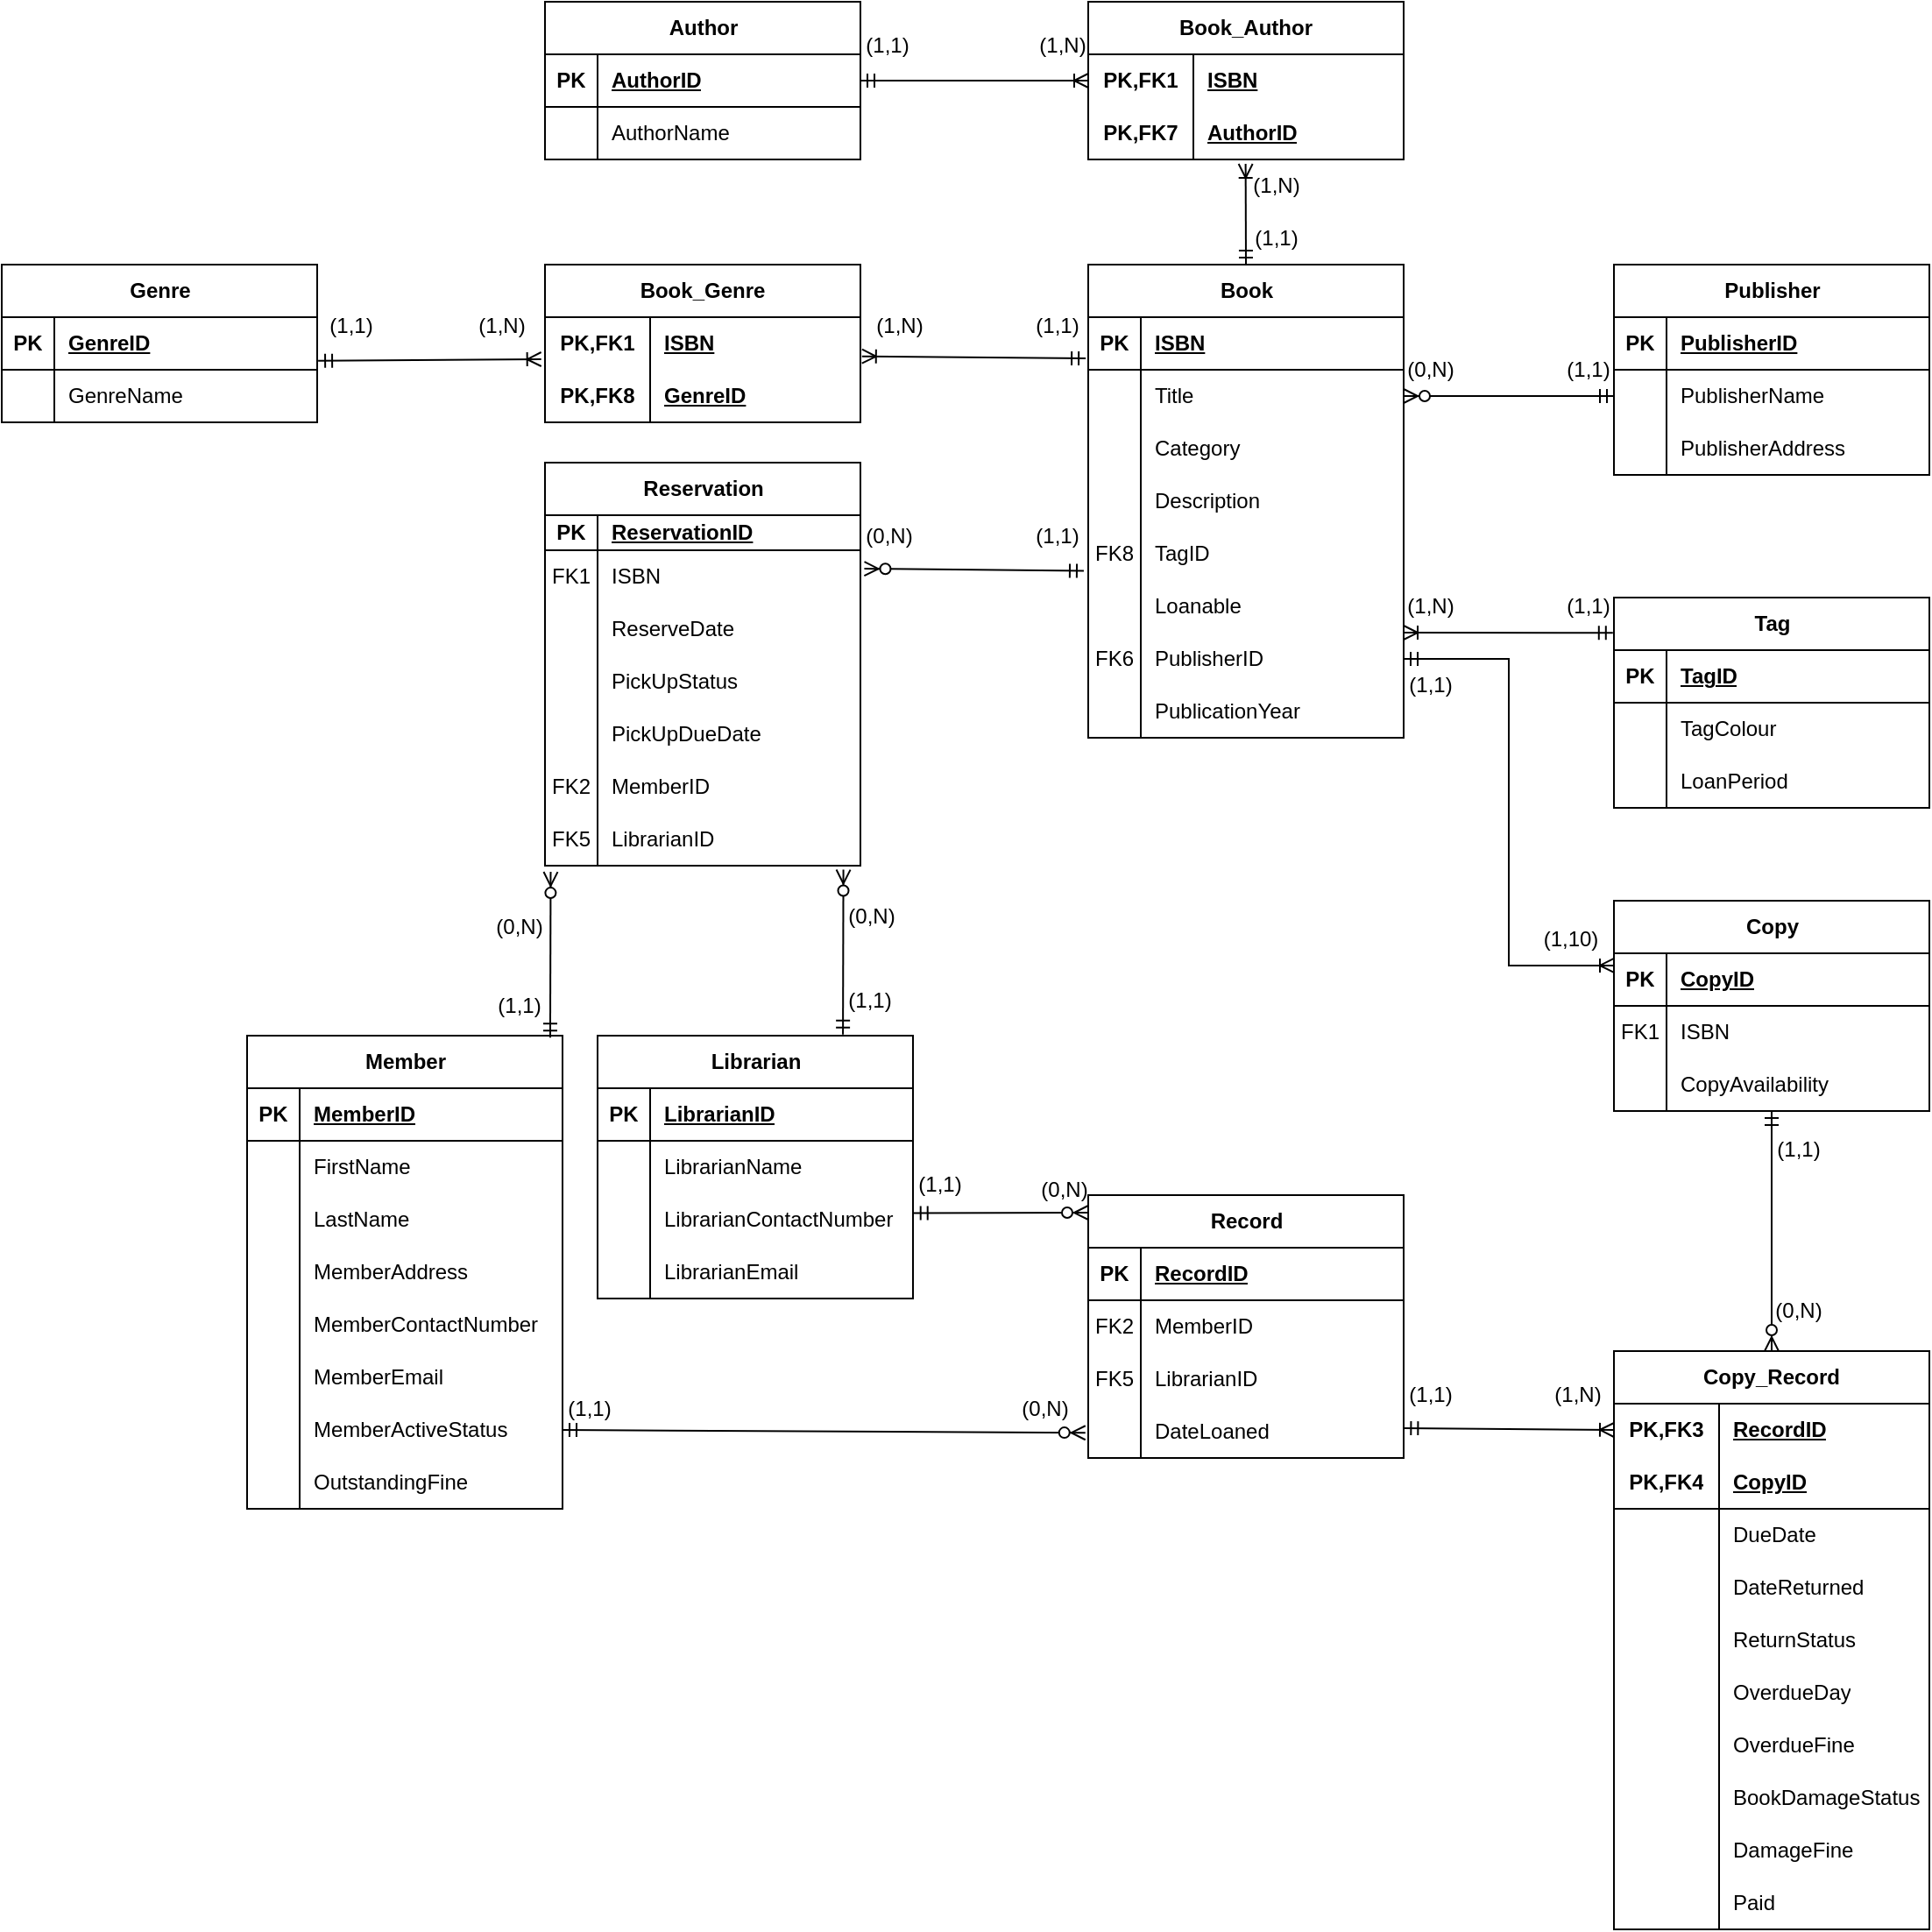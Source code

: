 <mxfile version="25.0.3">
  <diagram name="第 1 页" id="mQBhh5e4ip5T_6z219qq">
    <mxGraphModel dx="1866" dy="946" grid="0" gridSize="10" guides="1" tooltips="1" connect="1" arrows="1" fold="1" page="0" pageScale="1" pageWidth="827" pageHeight="1169" background="none" math="0" shadow="0">
      <root>
        <mxCell id="0" />
        <mxCell id="1" parent="0" />
        <mxCell id="jqvhp3ne1wa7O466-w5W-16" value="Book" style="shape=table;startSize=30;container=1;collapsible=1;childLayout=tableLayout;fixedRows=1;rowLines=0;fontStyle=1;align=center;resizeLast=1;html=1;" parent="1" vertex="1">
          <mxGeometry x="40" y="-110" width="180" height="270" as="geometry" />
        </mxCell>
        <mxCell id="jqvhp3ne1wa7O466-w5W-17" value="" style="shape=tableRow;horizontal=0;startSize=0;swimlaneHead=0;swimlaneBody=0;fillColor=none;collapsible=0;dropTarget=0;points=[[0,0.5],[1,0.5]];portConstraint=eastwest;top=0;left=0;right=0;bottom=1;" parent="jqvhp3ne1wa7O466-w5W-16" vertex="1">
          <mxGeometry y="30" width="180" height="30" as="geometry" />
        </mxCell>
        <mxCell id="jqvhp3ne1wa7O466-w5W-18" value="PK" style="shape=partialRectangle;connectable=0;fillColor=none;top=0;left=0;bottom=0;right=0;fontStyle=1;overflow=hidden;whiteSpace=wrap;html=1;" parent="jqvhp3ne1wa7O466-w5W-17" vertex="1">
          <mxGeometry width="30" height="30" as="geometry">
            <mxRectangle width="30" height="30" as="alternateBounds" />
          </mxGeometry>
        </mxCell>
        <mxCell id="jqvhp3ne1wa7O466-w5W-19" value="ISBN" style="shape=partialRectangle;connectable=0;fillColor=none;top=0;left=0;bottom=0;right=0;align=left;spacingLeft=6;fontStyle=5;overflow=hidden;whiteSpace=wrap;html=1;" parent="jqvhp3ne1wa7O466-w5W-17" vertex="1">
          <mxGeometry x="30" width="150" height="30" as="geometry">
            <mxRectangle width="150" height="30" as="alternateBounds" />
          </mxGeometry>
        </mxCell>
        <mxCell id="4ziCfHEc6FB9S0i55MT9-6" style="shape=tableRow;horizontal=0;startSize=0;swimlaneHead=0;swimlaneBody=0;fillColor=none;collapsible=0;dropTarget=0;points=[[0,0.5],[1,0.5]];portConstraint=eastwest;top=0;left=0;right=0;bottom=0;" parent="jqvhp3ne1wa7O466-w5W-16" vertex="1">
          <mxGeometry y="60" width="180" height="30" as="geometry" />
        </mxCell>
        <mxCell id="4ziCfHEc6FB9S0i55MT9-7" style="shape=partialRectangle;connectable=0;fillColor=none;top=0;left=0;bottom=0;right=0;editable=1;overflow=hidden;whiteSpace=wrap;html=1;" parent="4ziCfHEc6FB9S0i55MT9-6" vertex="1">
          <mxGeometry width="30" height="30" as="geometry">
            <mxRectangle width="30" height="30" as="alternateBounds" />
          </mxGeometry>
        </mxCell>
        <mxCell id="4ziCfHEc6FB9S0i55MT9-8" value="Title" style="shape=partialRectangle;connectable=0;fillColor=none;top=0;left=0;bottom=0;right=0;align=left;spacingLeft=6;overflow=hidden;whiteSpace=wrap;html=1;" parent="4ziCfHEc6FB9S0i55MT9-6" vertex="1">
          <mxGeometry x="30" width="150" height="30" as="geometry">
            <mxRectangle width="150" height="30" as="alternateBounds" />
          </mxGeometry>
        </mxCell>
        <mxCell id="jqvhp3ne1wa7O466-w5W-26" value="" style="shape=tableRow;horizontal=0;startSize=0;swimlaneHead=0;swimlaneBody=0;fillColor=none;collapsible=0;dropTarget=0;points=[[0,0.5],[1,0.5]];portConstraint=eastwest;top=0;left=0;right=0;bottom=0;" parent="jqvhp3ne1wa7O466-w5W-16" vertex="1">
          <mxGeometry y="90" width="180" height="30" as="geometry" />
        </mxCell>
        <mxCell id="jqvhp3ne1wa7O466-w5W-27" value="" style="shape=partialRectangle;connectable=0;fillColor=none;top=0;left=0;bottom=0;right=0;editable=1;overflow=hidden;whiteSpace=wrap;html=1;" parent="jqvhp3ne1wa7O466-w5W-26" vertex="1">
          <mxGeometry width="30" height="30" as="geometry">
            <mxRectangle width="30" height="30" as="alternateBounds" />
          </mxGeometry>
        </mxCell>
        <mxCell id="jqvhp3ne1wa7O466-w5W-28" value="Category" style="shape=partialRectangle;connectable=0;fillColor=none;top=0;left=0;bottom=0;right=0;align=left;spacingLeft=6;overflow=hidden;whiteSpace=wrap;html=1;" parent="jqvhp3ne1wa7O466-w5W-26" vertex="1">
          <mxGeometry x="30" width="150" height="30" as="geometry">
            <mxRectangle width="150" height="30" as="alternateBounds" />
          </mxGeometry>
        </mxCell>
        <mxCell id="jqvhp3ne1wa7O466-w5W-29" style="shape=tableRow;horizontal=0;startSize=0;swimlaneHead=0;swimlaneBody=0;fillColor=none;collapsible=0;dropTarget=0;points=[[0,0.5],[1,0.5]];portConstraint=eastwest;top=0;left=0;right=0;bottom=0;" parent="jqvhp3ne1wa7O466-w5W-16" vertex="1">
          <mxGeometry y="120" width="180" height="30" as="geometry" />
        </mxCell>
        <mxCell id="jqvhp3ne1wa7O466-w5W-30" style="shape=partialRectangle;connectable=0;fillColor=none;top=0;left=0;bottom=0;right=0;editable=1;overflow=hidden;whiteSpace=wrap;html=1;" parent="jqvhp3ne1wa7O466-w5W-29" vertex="1">
          <mxGeometry width="30" height="30" as="geometry">
            <mxRectangle width="30" height="30" as="alternateBounds" />
          </mxGeometry>
        </mxCell>
        <mxCell id="jqvhp3ne1wa7O466-w5W-31" value="Description" style="shape=partialRectangle;connectable=0;fillColor=none;top=0;left=0;bottom=0;right=0;align=left;spacingLeft=6;overflow=hidden;whiteSpace=wrap;html=1;" parent="jqvhp3ne1wa7O466-w5W-29" vertex="1">
          <mxGeometry x="30" width="150" height="30" as="geometry">
            <mxRectangle width="150" height="30" as="alternateBounds" />
          </mxGeometry>
        </mxCell>
        <mxCell id="jqvhp3ne1wa7O466-w5W-41" style="shape=tableRow;horizontal=0;startSize=0;swimlaneHead=0;swimlaneBody=0;fillColor=none;collapsible=0;dropTarget=0;points=[[0,0.5],[1,0.5]];portConstraint=eastwest;top=0;left=0;right=0;bottom=0;" parent="jqvhp3ne1wa7O466-w5W-16" vertex="1">
          <mxGeometry y="150" width="180" height="30" as="geometry" />
        </mxCell>
        <mxCell id="jqvhp3ne1wa7O466-w5W-42" value="FK8" style="shape=partialRectangle;connectable=0;fillColor=none;top=0;left=0;bottom=0;right=0;editable=1;overflow=hidden;whiteSpace=wrap;html=1;" parent="jqvhp3ne1wa7O466-w5W-41" vertex="1">
          <mxGeometry width="30" height="30" as="geometry">
            <mxRectangle width="30" height="30" as="alternateBounds" />
          </mxGeometry>
        </mxCell>
        <mxCell id="jqvhp3ne1wa7O466-w5W-43" value="TagID" style="shape=partialRectangle;connectable=0;fillColor=none;top=0;left=0;bottom=0;right=0;align=left;spacingLeft=6;overflow=hidden;whiteSpace=wrap;html=1;" parent="jqvhp3ne1wa7O466-w5W-41" vertex="1">
          <mxGeometry x="30" width="150" height="30" as="geometry">
            <mxRectangle width="150" height="30" as="alternateBounds" />
          </mxGeometry>
        </mxCell>
        <mxCell id="jqvhp3ne1wa7O466-w5W-38" style="shape=tableRow;horizontal=0;startSize=0;swimlaneHead=0;swimlaneBody=0;fillColor=none;collapsible=0;dropTarget=0;points=[[0,0.5],[1,0.5]];portConstraint=eastwest;top=0;left=0;right=0;bottom=0;" parent="jqvhp3ne1wa7O466-w5W-16" vertex="1">
          <mxGeometry y="180" width="180" height="30" as="geometry" />
        </mxCell>
        <mxCell id="jqvhp3ne1wa7O466-w5W-39" style="shape=partialRectangle;connectable=0;fillColor=none;top=0;left=0;bottom=0;right=0;editable=1;overflow=hidden;whiteSpace=wrap;html=1;" parent="jqvhp3ne1wa7O466-w5W-38" vertex="1">
          <mxGeometry width="30" height="30" as="geometry">
            <mxRectangle width="30" height="30" as="alternateBounds" />
          </mxGeometry>
        </mxCell>
        <mxCell id="jqvhp3ne1wa7O466-w5W-40" value="Loanable" style="shape=partialRectangle;connectable=0;fillColor=none;top=0;left=0;bottom=0;right=0;align=left;spacingLeft=6;overflow=hidden;whiteSpace=wrap;html=1;" parent="jqvhp3ne1wa7O466-w5W-38" vertex="1">
          <mxGeometry x="30" width="150" height="30" as="geometry">
            <mxRectangle width="150" height="30" as="alternateBounds" />
          </mxGeometry>
        </mxCell>
        <mxCell id="4ziCfHEc6FB9S0i55MT9-22" style="shape=tableRow;horizontal=0;startSize=0;swimlaneHead=0;swimlaneBody=0;fillColor=none;collapsible=0;dropTarget=0;points=[[0,0.5],[1,0.5]];portConstraint=eastwest;top=0;left=0;right=0;bottom=0;" parent="jqvhp3ne1wa7O466-w5W-16" vertex="1">
          <mxGeometry y="210" width="180" height="30" as="geometry" />
        </mxCell>
        <mxCell id="4ziCfHEc6FB9S0i55MT9-23" value="FK6" style="shape=partialRectangle;connectable=0;fillColor=none;top=0;left=0;bottom=0;right=0;editable=1;overflow=hidden;whiteSpace=wrap;html=1;" parent="4ziCfHEc6FB9S0i55MT9-22" vertex="1">
          <mxGeometry width="30" height="30" as="geometry">
            <mxRectangle width="30" height="30" as="alternateBounds" />
          </mxGeometry>
        </mxCell>
        <mxCell id="4ziCfHEc6FB9S0i55MT9-24" value="PublisherID" style="shape=partialRectangle;connectable=0;fillColor=none;top=0;left=0;bottom=0;right=0;align=left;spacingLeft=6;overflow=hidden;whiteSpace=wrap;html=1;" parent="4ziCfHEc6FB9S0i55MT9-22" vertex="1">
          <mxGeometry x="30" width="150" height="30" as="geometry">
            <mxRectangle width="150" height="30" as="alternateBounds" />
          </mxGeometry>
        </mxCell>
        <mxCell id="Hl4DHJ-1wshWZAY9UmO5-20" style="shape=tableRow;horizontal=0;startSize=0;swimlaneHead=0;swimlaneBody=0;fillColor=none;collapsible=0;dropTarget=0;points=[[0,0.5],[1,0.5]];portConstraint=eastwest;top=0;left=0;right=0;bottom=0;" parent="jqvhp3ne1wa7O466-w5W-16" vertex="1">
          <mxGeometry y="240" width="180" height="30" as="geometry" />
        </mxCell>
        <mxCell id="Hl4DHJ-1wshWZAY9UmO5-21" style="shape=partialRectangle;connectable=0;fillColor=none;top=0;left=0;bottom=0;right=0;editable=1;overflow=hidden;whiteSpace=wrap;html=1;" parent="Hl4DHJ-1wshWZAY9UmO5-20" vertex="1">
          <mxGeometry width="30" height="30" as="geometry">
            <mxRectangle width="30" height="30" as="alternateBounds" />
          </mxGeometry>
        </mxCell>
        <mxCell id="Hl4DHJ-1wshWZAY9UmO5-22" value="PublicationYear" style="shape=partialRectangle;connectable=0;fillColor=none;top=0;left=0;bottom=0;right=0;align=left;spacingLeft=6;overflow=hidden;whiteSpace=wrap;html=1;" parent="Hl4DHJ-1wshWZAY9UmO5-20" vertex="1">
          <mxGeometry x="30" width="150" height="30" as="geometry">
            <mxRectangle width="150" height="30" as="alternateBounds" />
          </mxGeometry>
        </mxCell>
        <mxCell id="jqvhp3ne1wa7O466-w5W-44" value="Copy" style="shape=table;startSize=30;container=1;collapsible=1;childLayout=tableLayout;fixedRows=1;rowLines=0;fontStyle=1;align=center;resizeLast=1;html=1;" parent="1" vertex="1">
          <mxGeometry x="340" y="253" width="180" height="120" as="geometry" />
        </mxCell>
        <mxCell id="jqvhp3ne1wa7O466-w5W-45" value="" style="shape=tableRow;horizontal=0;startSize=0;swimlaneHead=0;swimlaneBody=0;fillColor=none;collapsible=0;dropTarget=0;points=[[0,0.5],[1,0.5]];portConstraint=eastwest;top=0;left=0;right=0;bottom=1;" parent="jqvhp3ne1wa7O466-w5W-44" vertex="1">
          <mxGeometry y="30" width="180" height="30" as="geometry" />
        </mxCell>
        <mxCell id="jqvhp3ne1wa7O466-w5W-46" value="PK" style="shape=partialRectangle;connectable=0;fillColor=none;top=0;left=0;bottom=0;right=0;fontStyle=1;overflow=hidden;whiteSpace=wrap;html=1;" parent="jqvhp3ne1wa7O466-w5W-45" vertex="1">
          <mxGeometry width="30" height="30" as="geometry">
            <mxRectangle width="30" height="30" as="alternateBounds" />
          </mxGeometry>
        </mxCell>
        <mxCell id="jqvhp3ne1wa7O466-w5W-47" value="CopyID" style="shape=partialRectangle;connectable=0;fillColor=none;top=0;left=0;bottom=0;right=0;align=left;spacingLeft=6;fontStyle=5;overflow=hidden;whiteSpace=wrap;html=1;" parent="jqvhp3ne1wa7O466-w5W-45" vertex="1">
          <mxGeometry x="30" width="150" height="30" as="geometry">
            <mxRectangle width="150" height="30" as="alternateBounds" />
          </mxGeometry>
        </mxCell>
        <mxCell id="jqvhp3ne1wa7O466-w5W-48" value="" style="shape=tableRow;horizontal=0;startSize=0;swimlaneHead=0;swimlaneBody=0;fillColor=none;collapsible=0;dropTarget=0;points=[[0,0.5],[1,0.5]];portConstraint=eastwest;top=0;left=0;right=0;bottom=0;" parent="jqvhp3ne1wa7O466-w5W-44" vertex="1">
          <mxGeometry y="60" width="180" height="30" as="geometry" />
        </mxCell>
        <mxCell id="jqvhp3ne1wa7O466-w5W-49" value="FK1" style="shape=partialRectangle;connectable=0;fillColor=none;top=0;left=0;bottom=0;right=0;editable=1;overflow=hidden;whiteSpace=wrap;html=1;" parent="jqvhp3ne1wa7O466-w5W-48" vertex="1">
          <mxGeometry width="30" height="30" as="geometry">
            <mxRectangle width="30" height="30" as="alternateBounds" />
          </mxGeometry>
        </mxCell>
        <mxCell id="jqvhp3ne1wa7O466-w5W-50" value="ISBN" style="shape=partialRectangle;connectable=0;fillColor=none;top=0;left=0;bottom=0;right=0;align=left;spacingLeft=6;overflow=hidden;whiteSpace=wrap;html=1;" parent="jqvhp3ne1wa7O466-w5W-48" vertex="1">
          <mxGeometry x="30" width="150" height="30" as="geometry">
            <mxRectangle width="150" height="30" as="alternateBounds" />
          </mxGeometry>
        </mxCell>
        <mxCell id="jqvhp3ne1wa7O466-w5W-54" value="" style="shape=tableRow;horizontal=0;startSize=0;swimlaneHead=0;swimlaneBody=0;fillColor=none;collapsible=0;dropTarget=0;points=[[0,0.5],[1,0.5]];portConstraint=eastwest;top=0;left=0;right=0;bottom=0;" parent="jqvhp3ne1wa7O466-w5W-44" vertex="1">
          <mxGeometry y="90" width="180" height="30" as="geometry" />
        </mxCell>
        <mxCell id="jqvhp3ne1wa7O466-w5W-55" value="" style="shape=partialRectangle;connectable=0;fillColor=none;top=0;left=0;bottom=0;right=0;editable=1;overflow=hidden;whiteSpace=wrap;html=1;" parent="jqvhp3ne1wa7O466-w5W-54" vertex="1">
          <mxGeometry width="30" height="30" as="geometry">
            <mxRectangle width="30" height="30" as="alternateBounds" />
          </mxGeometry>
        </mxCell>
        <mxCell id="jqvhp3ne1wa7O466-w5W-56" value="Copy&lt;span style=&quot;background-color: initial;&quot;&gt;Availability&lt;/span&gt;" style="shape=partialRectangle;connectable=0;fillColor=none;top=0;left=0;bottom=0;right=0;align=left;spacingLeft=6;overflow=hidden;whiteSpace=wrap;html=1;" parent="jqvhp3ne1wa7O466-w5W-54" vertex="1">
          <mxGeometry x="30" width="150" height="30" as="geometry">
            <mxRectangle width="150" height="30" as="alternateBounds" />
          </mxGeometry>
        </mxCell>
        <mxCell id="jqvhp3ne1wa7O466-w5W-60" value="Member" style="shape=table;startSize=30;container=1;collapsible=1;childLayout=tableLayout;fixedRows=1;rowLines=0;fontStyle=1;align=center;resizeLast=1;html=1;" parent="1" vertex="1">
          <mxGeometry x="-440" y="330" width="180" height="270" as="geometry">
            <mxRectangle x="-440" y="330" width="79" height="30" as="alternateBounds" />
          </mxGeometry>
        </mxCell>
        <mxCell id="jqvhp3ne1wa7O466-w5W-61" value="" style="shape=tableRow;horizontal=0;startSize=0;swimlaneHead=0;swimlaneBody=0;fillColor=none;collapsible=0;dropTarget=0;points=[[0,0.5],[1,0.5]];portConstraint=eastwest;top=0;left=0;right=0;bottom=1;" parent="jqvhp3ne1wa7O466-w5W-60" vertex="1">
          <mxGeometry y="30" width="180" height="30" as="geometry" />
        </mxCell>
        <mxCell id="jqvhp3ne1wa7O466-w5W-62" value="PK" style="shape=partialRectangle;connectable=0;fillColor=none;top=0;left=0;bottom=0;right=0;fontStyle=1;overflow=hidden;whiteSpace=wrap;html=1;" parent="jqvhp3ne1wa7O466-w5W-61" vertex="1">
          <mxGeometry width="30" height="30" as="geometry">
            <mxRectangle width="30" height="30" as="alternateBounds" />
          </mxGeometry>
        </mxCell>
        <mxCell id="jqvhp3ne1wa7O466-w5W-63" value="MemberID" style="shape=partialRectangle;connectable=0;fillColor=none;top=0;left=0;bottom=0;right=0;align=left;spacingLeft=6;fontStyle=5;overflow=hidden;whiteSpace=wrap;html=1;" parent="jqvhp3ne1wa7O466-w5W-61" vertex="1">
          <mxGeometry x="30" width="150" height="30" as="geometry">
            <mxRectangle width="150" height="30" as="alternateBounds" />
          </mxGeometry>
        </mxCell>
        <mxCell id="jqvhp3ne1wa7O466-w5W-64" value="" style="shape=tableRow;horizontal=0;startSize=0;swimlaneHead=0;swimlaneBody=0;fillColor=none;collapsible=0;dropTarget=0;points=[[0,0.5],[1,0.5]];portConstraint=eastwest;top=0;left=0;right=0;bottom=0;" parent="jqvhp3ne1wa7O466-w5W-60" vertex="1">
          <mxGeometry y="60" width="180" height="30" as="geometry" />
        </mxCell>
        <mxCell id="jqvhp3ne1wa7O466-w5W-65" value="" style="shape=partialRectangle;connectable=0;fillColor=none;top=0;left=0;bottom=0;right=0;editable=1;overflow=hidden;whiteSpace=wrap;html=1;" parent="jqvhp3ne1wa7O466-w5W-64" vertex="1">
          <mxGeometry width="30" height="30" as="geometry">
            <mxRectangle width="30" height="30" as="alternateBounds" />
          </mxGeometry>
        </mxCell>
        <mxCell id="jqvhp3ne1wa7O466-w5W-66" value="FirstName" style="shape=partialRectangle;connectable=0;fillColor=none;top=0;left=0;bottom=0;right=0;align=left;spacingLeft=6;overflow=hidden;whiteSpace=wrap;html=1;" parent="jqvhp3ne1wa7O466-w5W-64" vertex="1">
          <mxGeometry x="30" width="150" height="30" as="geometry">
            <mxRectangle width="150" height="30" as="alternateBounds" />
          </mxGeometry>
        </mxCell>
        <mxCell id="4ziCfHEc6FB9S0i55MT9-25" style="shape=tableRow;horizontal=0;startSize=0;swimlaneHead=0;swimlaneBody=0;fillColor=none;collapsible=0;dropTarget=0;points=[[0,0.5],[1,0.5]];portConstraint=eastwest;top=0;left=0;right=0;bottom=0;" parent="jqvhp3ne1wa7O466-w5W-60" vertex="1">
          <mxGeometry y="90" width="180" height="30" as="geometry" />
        </mxCell>
        <mxCell id="4ziCfHEc6FB9S0i55MT9-26" style="shape=partialRectangle;connectable=0;fillColor=none;top=0;left=0;bottom=0;right=0;editable=1;overflow=hidden;whiteSpace=wrap;html=1;" parent="4ziCfHEc6FB9S0i55MT9-25" vertex="1">
          <mxGeometry width="30" height="30" as="geometry">
            <mxRectangle width="30" height="30" as="alternateBounds" />
          </mxGeometry>
        </mxCell>
        <mxCell id="4ziCfHEc6FB9S0i55MT9-27" value="LastName" style="shape=partialRectangle;connectable=0;fillColor=none;top=0;left=0;bottom=0;right=0;align=left;spacingLeft=6;overflow=hidden;whiteSpace=wrap;html=1;" parent="4ziCfHEc6FB9S0i55MT9-25" vertex="1">
          <mxGeometry x="30" width="150" height="30" as="geometry">
            <mxRectangle width="150" height="30" as="alternateBounds" />
          </mxGeometry>
        </mxCell>
        <mxCell id="jqvhp3ne1wa7O466-w5W-67" value="" style="shape=tableRow;horizontal=0;startSize=0;swimlaneHead=0;swimlaneBody=0;fillColor=none;collapsible=0;dropTarget=0;points=[[0,0.5],[1,0.5]];portConstraint=eastwest;top=0;left=0;right=0;bottom=0;" parent="jqvhp3ne1wa7O466-w5W-60" vertex="1">
          <mxGeometry y="120" width="180" height="30" as="geometry" />
        </mxCell>
        <mxCell id="jqvhp3ne1wa7O466-w5W-68" value="" style="shape=partialRectangle;connectable=0;fillColor=none;top=0;left=0;bottom=0;right=0;editable=1;overflow=hidden;whiteSpace=wrap;html=1;" parent="jqvhp3ne1wa7O466-w5W-67" vertex="1">
          <mxGeometry width="30" height="30" as="geometry">
            <mxRectangle width="30" height="30" as="alternateBounds" />
          </mxGeometry>
        </mxCell>
        <mxCell id="jqvhp3ne1wa7O466-w5W-69" value="MemberAddress" style="shape=partialRectangle;connectable=0;fillColor=none;top=0;left=0;bottom=0;right=0;align=left;spacingLeft=6;overflow=hidden;whiteSpace=wrap;html=1;" parent="jqvhp3ne1wa7O466-w5W-67" vertex="1">
          <mxGeometry x="30" width="150" height="30" as="geometry">
            <mxRectangle width="150" height="30" as="alternateBounds" />
          </mxGeometry>
        </mxCell>
        <mxCell id="jqvhp3ne1wa7O466-w5W-70" value="" style="shape=tableRow;horizontal=0;startSize=0;swimlaneHead=0;swimlaneBody=0;fillColor=none;collapsible=0;dropTarget=0;points=[[0,0.5],[1,0.5]];portConstraint=eastwest;top=0;left=0;right=0;bottom=0;" parent="jqvhp3ne1wa7O466-w5W-60" vertex="1">
          <mxGeometry y="150" width="180" height="30" as="geometry" />
        </mxCell>
        <mxCell id="jqvhp3ne1wa7O466-w5W-71" value="" style="shape=partialRectangle;connectable=0;fillColor=none;top=0;left=0;bottom=0;right=0;editable=1;overflow=hidden;whiteSpace=wrap;html=1;" parent="jqvhp3ne1wa7O466-w5W-70" vertex="1">
          <mxGeometry width="30" height="30" as="geometry">
            <mxRectangle width="30" height="30" as="alternateBounds" />
          </mxGeometry>
        </mxCell>
        <mxCell id="jqvhp3ne1wa7O466-w5W-72" value="MemberContactNumber" style="shape=partialRectangle;connectable=0;fillColor=none;top=0;left=0;bottom=0;right=0;align=left;spacingLeft=6;overflow=hidden;whiteSpace=wrap;html=1;" parent="jqvhp3ne1wa7O466-w5W-70" vertex="1">
          <mxGeometry x="30" width="150" height="30" as="geometry">
            <mxRectangle width="150" height="30" as="alternateBounds" />
          </mxGeometry>
        </mxCell>
        <mxCell id="jqvhp3ne1wa7O466-w5W-91" style="shape=tableRow;horizontal=0;startSize=0;swimlaneHead=0;swimlaneBody=0;fillColor=none;collapsible=0;dropTarget=0;points=[[0,0.5],[1,0.5]];portConstraint=eastwest;top=0;left=0;right=0;bottom=0;" parent="jqvhp3ne1wa7O466-w5W-60" vertex="1">
          <mxGeometry y="180" width="180" height="30" as="geometry" />
        </mxCell>
        <mxCell id="jqvhp3ne1wa7O466-w5W-92" style="shape=partialRectangle;connectable=0;fillColor=none;top=0;left=0;bottom=0;right=0;editable=1;overflow=hidden;whiteSpace=wrap;html=1;" parent="jqvhp3ne1wa7O466-w5W-91" vertex="1">
          <mxGeometry width="30" height="30" as="geometry">
            <mxRectangle width="30" height="30" as="alternateBounds" />
          </mxGeometry>
        </mxCell>
        <mxCell id="jqvhp3ne1wa7O466-w5W-93" value="MemberEmail" style="shape=partialRectangle;connectable=0;fillColor=none;top=0;left=0;bottom=0;right=0;align=left;spacingLeft=6;overflow=hidden;whiteSpace=wrap;html=1;" parent="jqvhp3ne1wa7O466-w5W-91" vertex="1">
          <mxGeometry x="30" width="150" height="30" as="geometry">
            <mxRectangle width="150" height="30" as="alternateBounds" />
          </mxGeometry>
        </mxCell>
        <mxCell id="jqvhp3ne1wa7O466-w5W-88" style="shape=tableRow;horizontal=0;startSize=0;swimlaneHead=0;swimlaneBody=0;fillColor=none;collapsible=0;dropTarget=0;points=[[0,0.5],[1,0.5]];portConstraint=eastwest;top=0;left=0;right=0;bottom=0;" parent="jqvhp3ne1wa7O466-w5W-60" vertex="1">
          <mxGeometry y="210" width="180" height="30" as="geometry" />
        </mxCell>
        <mxCell id="jqvhp3ne1wa7O466-w5W-89" style="shape=partialRectangle;connectable=0;fillColor=none;top=0;left=0;bottom=0;right=0;editable=1;overflow=hidden;whiteSpace=wrap;html=1;" parent="jqvhp3ne1wa7O466-w5W-88" vertex="1">
          <mxGeometry width="30" height="30" as="geometry">
            <mxRectangle width="30" height="30" as="alternateBounds" />
          </mxGeometry>
        </mxCell>
        <mxCell id="jqvhp3ne1wa7O466-w5W-90" value="MemberActiveStatus" style="shape=partialRectangle;connectable=0;fillColor=none;top=0;left=0;bottom=0;right=0;align=left;spacingLeft=6;overflow=hidden;whiteSpace=wrap;html=1;" parent="jqvhp3ne1wa7O466-w5W-88" vertex="1">
          <mxGeometry x="30" width="150" height="30" as="geometry">
            <mxRectangle width="150" height="30" as="alternateBounds" />
          </mxGeometry>
        </mxCell>
        <mxCell id="PIqBwhc1nUp2GDVvJqzJ-3" style="shape=tableRow;horizontal=0;startSize=0;swimlaneHead=0;swimlaneBody=0;fillColor=none;collapsible=0;dropTarget=0;points=[[0,0.5],[1,0.5]];portConstraint=eastwest;top=0;left=0;right=0;bottom=0;" parent="jqvhp3ne1wa7O466-w5W-60" vertex="1">
          <mxGeometry y="240" width="180" height="30" as="geometry" />
        </mxCell>
        <mxCell id="PIqBwhc1nUp2GDVvJqzJ-4" value="" style="shape=partialRectangle;connectable=0;fillColor=none;top=0;left=0;bottom=0;right=0;editable=1;overflow=hidden;whiteSpace=wrap;html=1;" parent="PIqBwhc1nUp2GDVvJqzJ-3" vertex="1">
          <mxGeometry width="30" height="30" as="geometry">
            <mxRectangle width="30" height="30" as="alternateBounds" />
          </mxGeometry>
        </mxCell>
        <mxCell id="PIqBwhc1nUp2GDVvJqzJ-5" value="OutstandingFine" style="shape=partialRectangle;connectable=0;fillColor=none;top=0;left=0;bottom=0;right=0;align=left;spacingLeft=6;overflow=hidden;whiteSpace=wrap;html=1;" parent="PIqBwhc1nUp2GDVvJqzJ-3" vertex="1">
          <mxGeometry x="30" width="150" height="30" as="geometry">
            <mxRectangle width="150" height="30" as="alternateBounds" />
          </mxGeometry>
        </mxCell>
        <mxCell id="jqvhp3ne1wa7O466-w5W-94" value="&lt;span style=&quot;background-color: initial;&quot;&gt;Record&lt;/span&gt;" style="shape=table;startSize=30;container=1;collapsible=1;childLayout=tableLayout;fixedRows=1;rowLines=0;fontStyle=1;align=center;resizeLast=1;html=1;" parent="1" vertex="1">
          <mxGeometry x="40" y="421" width="180" height="150" as="geometry" />
        </mxCell>
        <mxCell id="jqvhp3ne1wa7O466-w5W-95" value="" style="shape=tableRow;horizontal=0;startSize=0;swimlaneHead=0;swimlaneBody=0;fillColor=none;collapsible=0;dropTarget=0;points=[[0,0.5],[1,0.5]];portConstraint=eastwest;top=0;left=0;right=0;bottom=1;" parent="jqvhp3ne1wa7O466-w5W-94" vertex="1">
          <mxGeometry y="30" width="180" height="30" as="geometry" />
        </mxCell>
        <mxCell id="jqvhp3ne1wa7O466-w5W-96" value="PK" style="shape=partialRectangle;connectable=0;fillColor=none;top=0;left=0;bottom=0;right=0;fontStyle=1;overflow=hidden;whiteSpace=wrap;html=1;" parent="jqvhp3ne1wa7O466-w5W-95" vertex="1">
          <mxGeometry width="30" height="30" as="geometry">
            <mxRectangle width="30" height="30" as="alternateBounds" />
          </mxGeometry>
        </mxCell>
        <mxCell id="jqvhp3ne1wa7O466-w5W-97" value="RecordID" style="shape=partialRectangle;connectable=0;fillColor=none;top=0;left=0;bottom=0;right=0;align=left;spacingLeft=6;fontStyle=5;overflow=hidden;whiteSpace=wrap;html=1;" parent="jqvhp3ne1wa7O466-w5W-95" vertex="1">
          <mxGeometry x="30" width="150" height="30" as="geometry">
            <mxRectangle width="150" height="30" as="alternateBounds" />
          </mxGeometry>
        </mxCell>
        <mxCell id="jqvhp3ne1wa7O466-w5W-104" value="" style="shape=tableRow;horizontal=0;startSize=0;swimlaneHead=0;swimlaneBody=0;fillColor=none;collapsible=0;dropTarget=0;points=[[0,0.5],[1,0.5]];portConstraint=eastwest;top=0;left=0;right=0;bottom=0;" parent="jqvhp3ne1wa7O466-w5W-94" vertex="1">
          <mxGeometry y="60" width="180" height="30" as="geometry" />
        </mxCell>
        <mxCell id="jqvhp3ne1wa7O466-w5W-105" value="FK2" style="shape=partialRectangle;connectable=0;fillColor=none;top=0;left=0;bottom=0;right=0;editable=1;overflow=hidden;whiteSpace=wrap;html=1;" parent="jqvhp3ne1wa7O466-w5W-104" vertex="1">
          <mxGeometry width="30" height="30" as="geometry">
            <mxRectangle width="30" height="30" as="alternateBounds" />
          </mxGeometry>
        </mxCell>
        <mxCell id="jqvhp3ne1wa7O466-w5W-106" value="MemberID" style="shape=partialRectangle;connectable=0;fillColor=none;top=0;left=0;bottom=0;right=0;align=left;spacingLeft=6;overflow=hidden;whiteSpace=wrap;html=1;" parent="jqvhp3ne1wa7O466-w5W-104" vertex="1">
          <mxGeometry x="30" width="150" height="30" as="geometry">
            <mxRectangle width="150" height="30" as="alternateBounds" />
          </mxGeometry>
        </mxCell>
        <mxCell id="jqvhp3ne1wa7O466-w5W-131" style="shape=tableRow;horizontal=0;startSize=0;swimlaneHead=0;swimlaneBody=0;fillColor=none;collapsible=0;dropTarget=0;points=[[0,0.5],[1,0.5]];portConstraint=eastwest;top=0;left=0;right=0;bottom=0;" parent="jqvhp3ne1wa7O466-w5W-94" vertex="1">
          <mxGeometry y="90" width="180" height="30" as="geometry" />
        </mxCell>
        <mxCell id="jqvhp3ne1wa7O466-w5W-132" value="FK5" style="shape=partialRectangle;connectable=0;fillColor=none;top=0;left=0;bottom=0;right=0;editable=1;overflow=hidden;whiteSpace=wrap;html=1;" parent="jqvhp3ne1wa7O466-w5W-131" vertex="1">
          <mxGeometry width="30" height="30" as="geometry">
            <mxRectangle width="30" height="30" as="alternateBounds" />
          </mxGeometry>
        </mxCell>
        <mxCell id="jqvhp3ne1wa7O466-w5W-133" value="LibrarianID" style="shape=partialRectangle;connectable=0;fillColor=none;top=0;left=0;bottom=0;right=0;align=left;spacingLeft=6;overflow=hidden;whiteSpace=wrap;html=1;" parent="jqvhp3ne1wa7O466-w5W-131" vertex="1">
          <mxGeometry x="30" width="150" height="30" as="geometry">
            <mxRectangle width="150" height="30" as="alternateBounds" />
          </mxGeometry>
        </mxCell>
        <mxCell id="jqvhp3ne1wa7O466-w5W-125" style="shape=tableRow;horizontal=0;startSize=0;swimlaneHead=0;swimlaneBody=0;fillColor=none;collapsible=0;dropTarget=0;points=[[0,0.5],[1,0.5]];portConstraint=eastwest;top=0;left=0;right=0;bottom=0;" parent="jqvhp3ne1wa7O466-w5W-94" vertex="1">
          <mxGeometry y="120" width="180" height="30" as="geometry" />
        </mxCell>
        <mxCell id="jqvhp3ne1wa7O466-w5W-126" style="shape=partialRectangle;connectable=0;fillColor=none;top=0;left=0;bottom=0;right=0;editable=1;overflow=hidden;whiteSpace=wrap;html=1;" parent="jqvhp3ne1wa7O466-w5W-125" vertex="1">
          <mxGeometry width="30" height="30" as="geometry">
            <mxRectangle width="30" height="30" as="alternateBounds" />
          </mxGeometry>
        </mxCell>
        <mxCell id="jqvhp3ne1wa7O466-w5W-127" value="DateLoaned" style="shape=partialRectangle;connectable=0;fillColor=none;top=0;left=0;bottom=0;right=0;align=left;spacingLeft=6;overflow=hidden;whiteSpace=wrap;html=1;" parent="jqvhp3ne1wa7O466-w5W-125" vertex="1">
          <mxGeometry x="30" width="150" height="30" as="geometry">
            <mxRectangle width="150" height="30" as="alternateBounds" />
          </mxGeometry>
        </mxCell>
        <mxCell id="jqvhp3ne1wa7O466-w5W-162" value="Librarian" style="shape=table;startSize=30;container=1;collapsible=1;childLayout=tableLayout;fixedRows=1;rowLines=0;fontStyle=1;align=center;resizeLast=1;html=1;" parent="1" vertex="1">
          <mxGeometry x="-240" y="330" width="180" height="150" as="geometry" />
        </mxCell>
        <mxCell id="jqvhp3ne1wa7O466-w5W-163" value="" style="shape=tableRow;horizontal=0;startSize=0;swimlaneHead=0;swimlaneBody=0;fillColor=none;collapsible=0;dropTarget=0;points=[[0,0.5],[1,0.5]];portConstraint=eastwest;top=0;left=0;right=0;bottom=1;" parent="jqvhp3ne1wa7O466-w5W-162" vertex="1">
          <mxGeometry y="30" width="180" height="30" as="geometry" />
        </mxCell>
        <mxCell id="jqvhp3ne1wa7O466-w5W-164" value="PK" style="shape=partialRectangle;connectable=0;fillColor=none;top=0;left=0;bottom=0;right=0;fontStyle=1;overflow=hidden;whiteSpace=wrap;html=1;" parent="jqvhp3ne1wa7O466-w5W-163" vertex="1">
          <mxGeometry width="30" height="30" as="geometry">
            <mxRectangle width="30" height="30" as="alternateBounds" />
          </mxGeometry>
        </mxCell>
        <mxCell id="jqvhp3ne1wa7O466-w5W-165" value="LibrarianID" style="shape=partialRectangle;connectable=0;fillColor=none;top=0;left=0;bottom=0;right=0;align=left;spacingLeft=6;fontStyle=5;overflow=hidden;whiteSpace=wrap;html=1;" parent="jqvhp3ne1wa7O466-w5W-163" vertex="1">
          <mxGeometry x="30" width="150" height="30" as="geometry">
            <mxRectangle width="150" height="30" as="alternateBounds" />
          </mxGeometry>
        </mxCell>
        <mxCell id="jqvhp3ne1wa7O466-w5W-166" value="" style="shape=tableRow;horizontal=0;startSize=0;swimlaneHead=0;swimlaneBody=0;fillColor=none;collapsible=0;dropTarget=0;points=[[0,0.5],[1,0.5]];portConstraint=eastwest;top=0;left=0;right=0;bottom=0;" parent="jqvhp3ne1wa7O466-w5W-162" vertex="1">
          <mxGeometry y="60" width="180" height="30" as="geometry" />
        </mxCell>
        <mxCell id="jqvhp3ne1wa7O466-w5W-167" value="" style="shape=partialRectangle;connectable=0;fillColor=none;top=0;left=0;bottom=0;right=0;editable=1;overflow=hidden;whiteSpace=wrap;html=1;" parent="jqvhp3ne1wa7O466-w5W-166" vertex="1">
          <mxGeometry width="30" height="30" as="geometry">
            <mxRectangle width="30" height="30" as="alternateBounds" />
          </mxGeometry>
        </mxCell>
        <mxCell id="jqvhp3ne1wa7O466-w5W-168" value="LibrarianName" style="shape=partialRectangle;connectable=0;fillColor=none;top=0;left=0;bottom=0;right=0;align=left;spacingLeft=6;overflow=hidden;whiteSpace=wrap;html=1;" parent="jqvhp3ne1wa7O466-w5W-166" vertex="1">
          <mxGeometry x="30" width="150" height="30" as="geometry">
            <mxRectangle width="150" height="30" as="alternateBounds" />
          </mxGeometry>
        </mxCell>
        <mxCell id="jqvhp3ne1wa7O466-w5W-169" value="" style="shape=tableRow;horizontal=0;startSize=0;swimlaneHead=0;swimlaneBody=0;fillColor=none;collapsible=0;dropTarget=0;points=[[0,0.5],[1,0.5]];portConstraint=eastwest;top=0;left=0;right=0;bottom=0;" parent="jqvhp3ne1wa7O466-w5W-162" vertex="1">
          <mxGeometry y="90" width="180" height="30" as="geometry" />
        </mxCell>
        <mxCell id="jqvhp3ne1wa7O466-w5W-170" value="" style="shape=partialRectangle;connectable=0;fillColor=none;top=0;left=0;bottom=0;right=0;editable=1;overflow=hidden;whiteSpace=wrap;html=1;" parent="jqvhp3ne1wa7O466-w5W-169" vertex="1">
          <mxGeometry width="30" height="30" as="geometry">
            <mxRectangle width="30" height="30" as="alternateBounds" />
          </mxGeometry>
        </mxCell>
        <mxCell id="jqvhp3ne1wa7O466-w5W-171" value="LibrarianContactNumber" style="shape=partialRectangle;connectable=0;fillColor=none;top=0;left=0;bottom=0;right=0;align=left;spacingLeft=6;overflow=hidden;whiteSpace=wrap;html=1;" parent="jqvhp3ne1wa7O466-w5W-169" vertex="1">
          <mxGeometry x="30" width="150" height="30" as="geometry">
            <mxRectangle width="150" height="30" as="alternateBounds" />
          </mxGeometry>
        </mxCell>
        <mxCell id="jqvhp3ne1wa7O466-w5W-172" value="" style="shape=tableRow;horizontal=0;startSize=0;swimlaneHead=0;swimlaneBody=0;fillColor=none;collapsible=0;dropTarget=0;points=[[0,0.5],[1,0.5]];portConstraint=eastwest;top=0;left=0;right=0;bottom=0;" parent="jqvhp3ne1wa7O466-w5W-162" vertex="1">
          <mxGeometry y="120" width="180" height="30" as="geometry" />
        </mxCell>
        <mxCell id="jqvhp3ne1wa7O466-w5W-173" value="" style="shape=partialRectangle;connectable=0;fillColor=none;top=0;left=0;bottom=0;right=0;editable=1;overflow=hidden;whiteSpace=wrap;html=1;" parent="jqvhp3ne1wa7O466-w5W-172" vertex="1">
          <mxGeometry width="30" height="30" as="geometry">
            <mxRectangle width="30" height="30" as="alternateBounds" />
          </mxGeometry>
        </mxCell>
        <mxCell id="jqvhp3ne1wa7O466-w5W-174" value="LibrarianEmail" style="shape=partialRectangle;connectable=0;fillColor=none;top=0;left=0;bottom=0;right=0;align=left;spacingLeft=6;overflow=hidden;whiteSpace=wrap;html=1;" parent="jqvhp3ne1wa7O466-w5W-172" vertex="1">
          <mxGeometry x="30" width="150" height="30" as="geometry">
            <mxRectangle width="150" height="30" as="alternateBounds" />
          </mxGeometry>
        </mxCell>
        <mxCell id="jqvhp3ne1wa7O466-w5W-178" value="" style="fontSize=12;html=1;endArrow=ERoneToMany;startArrow=ERmandOne;rounded=0;entryX=0;entryY=0.233;entryDx=0;entryDy=0;entryPerimeter=0;edgeStyle=orthogonalEdgeStyle;" parent="1" source="4ziCfHEc6FB9S0i55MT9-22" target="jqvhp3ne1wa7O466-w5W-45" edge="1">
          <mxGeometry width="100" height="100" relative="1" as="geometry">
            <mxPoint x="360" y="260" as="sourcePoint" />
            <mxPoint x="320" y="350" as="targetPoint" />
          </mxGeometry>
        </mxCell>
        <mxCell id="jqvhp3ne1wa7O466-w5W-179" value="" style="fontSize=12;html=1;endArrow=ERmandOne;startArrow=ERoneToMany;rounded=0;exitX=0;exitY=0.5;exitDx=0;exitDy=0;entryX=1.001;entryY=0.133;entryDx=0;entryDy=0;entryPerimeter=0;" parent="1" edge="1">
          <mxGeometry width="100" height="100" relative="1" as="geometry">
            <mxPoint x="340" y="555" as="sourcePoint" />
            <mxPoint x="220.18" y="553.99" as="targetPoint" />
          </mxGeometry>
        </mxCell>
        <mxCell id="jqvhp3ne1wa7O466-w5W-180" value="" style="fontSize=12;html=1;endArrow=ERzeroToMany;startArrow=ERmandOne;rounded=0;entryX=0.205;entryY=1.213;entryDx=0;entryDy=0;exitX=-0.014;exitY=0.826;exitDx=0;exitDy=0;exitPerimeter=0;entryPerimeter=0;" parent="1" source="jqvhp3ne1wa7O466-w5W-41" target="-oUnDyzoWM2JUOu1psWy-18" edge="1">
          <mxGeometry width="100" height="100" relative="1" as="geometry">
            <mxPoint x="40" y="91" as="sourcePoint" />
            <mxPoint x="-10" y="90" as="targetPoint" />
          </mxGeometry>
        </mxCell>
        <mxCell id="-oUnDyzoWM2JUOu1psWy-1" value="" style="fontSize=12;html=1;endArrow=ERzeroToMany;startArrow=ERmandOne;rounded=0;exitX=1;exitY=0.5;exitDx=0;exitDy=0;entryX=-0.009;entryY=0.354;entryDx=0;entryDy=0;entryPerimeter=0;" parent="1" source="jqvhp3ne1wa7O466-w5W-88" edge="1">
          <mxGeometry width="100" height="100" relative="1" as="geometry">
            <mxPoint x="-240" y="565" as="sourcePoint" />
            <mxPoint x="38.38" y="556.62" as="targetPoint" />
          </mxGeometry>
        </mxCell>
        <mxCell id="-oUnDyzoWM2JUOu1psWy-3" value="" style="fontSize=12;html=1;endArrow=ERzeroToMany;startArrow=ERmandOne;rounded=0;entryX=0.946;entryY=1.076;entryDx=0;entryDy=0;entryPerimeter=0;exitX=0.778;exitY=-0.004;exitDx=0;exitDy=0;exitPerimeter=0;" parent="1" source="jqvhp3ne1wa7O466-w5W-162" target="g2KjlH0wgWrivUsleEZ2-1" edge="1">
          <mxGeometry width="100" height="100" relative="1" as="geometry">
            <mxPoint x="-480" y="330" as="sourcePoint" />
            <mxPoint x="-260" y="140" as="targetPoint" />
          </mxGeometry>
        </mxCell>
        <mxCell id="-oUnDyzoWM2JUOu1psWy-7" value="(1,1)" style="text;html=1;align=center;verticalAlign=middle;resizable=0;points=[];autosize=1;strokeColor=none;fillColor=none;" parent="1" vertex="1">
          <mxGeometry x="210" y="115" width="50" height="30" as="geometry" />
        </mxCell>
        <mxCell id="-oUnDyzoWM2JUOu1psWy-8" value="(1,10)" style="text;html=1;align=center;verticalAlign=middle;resizable=0;points=[];autosize=1;strokeColor=none;fillColor=none;" parent="1" vertex="1">
          <mxGeometry x="290" y="260" width="50" height="30" as="geometry" />
        </mxCell>
        <mxCell id="-oUnDyzoWM2JUOu1psWy-9" value="(1,N)" style="text;html=1;align=center;verticalAlign=middle;resizable=0;points=[];autosize=1;strokeColor=none;fillColor=none;" parent="1" vertex="1">
          <mxGeometry x="294" y="520" width="50" height="30" as="geometry" />
        </mxCell>
        <mxCell id="-oUnDyzoWM2JUOu1psWy-10" value="(0,N)" style="text;html=1;align=center;verticalAlign=middle;resizable=0;points=[];autosize=1;strokeColor=none;fillColor=none;" parent="1" vertex="1">
          <mxGeometry x="422.5" y="474" width="45" height="26" as="geometry" />
        </mxCell>
        <mxCell id="-oUnDyzoWM2JUOu1psWy-13" value="(0,N)" style="text;html=1;align=center;verticalAlign=middle;resizable=0;points=[];autosize=1;strokeColor=none;fillColor=none;" parent="1" vertex="1">
          <mxGeometry x="-107" y="249" width="45" height="26" as="geometry" />
        </mxCell>
        <mxCell id="-oUnDyzoWM2JUOu1psWy-14" value="(1,1)" style="text;html=1;align=center;verticalAlign=middle;resizable=0;points=[];autosize=1;strokeColor=none;fillColor=none;" parent="1" vertex="1">
          <mxGeometry x="-3" y="30" width="50" height="30" as="geometry" />
        </mxCell>
        <mxCell id="-oUnDyzoWM2JUOu1psWy-17" value="(1,1)" style="text;html=1;align=center;verticalAlign=middle;resizable=0;points=[];autosize=1;strokeColor=none;fillColor=none;" parent="1" vertex="1">
          <mxGeometry x="-110" y="295" width="50" height="30" as="geometry" />
        </mxCell>
        <mxCell id="-oUnDyzoWM2JUOu1psWy-18" value="(0,N)" style="text;html=1;align=center;verticalAlign=middle;resizable=0;points=[];autosize=1;strokeColor=none;fillColor=none;" parent="1" vertex="1">
          <mxGeometry x="-97" y="32" width="45" height="26" as="geometry" />
        </mxCell>
        <mxCell id="-oUnDyzoWM2JUOu1psWy-19" value="(1,1)" style="text;html=1;align=center;verticalAlign=middle;resizable=0;points=[];autosize=1;strokeColor=none;fillColor=none;" parent="1" vertex="1">
          <mxGeometry x="-270" y="528" width="50" height="30" as="geometry" />
        </mxCell>
        <mxCell id="-oUnDyzoWM2JUOu1psWy-20" value="(0,N)" style="text;html=1;align=center;verticalAlign=middle;resizable=0;points=[];autosize=1;strokeColor=none;fillColor=none;" parent="1" vertex="1">
          <mxGeometry x="-10" y="528" width="50" height="30" as="geometry" />
        </mxCell>
        <mxCell id="AnwKNm_Km9pc16neKezY-1" value="" style="fontSize=12;html=1;endArrow=ERzeroToMany;startArrow=ERmandOne;rounded=0;exitX=1.002;exitY=0.376;exitDx=0;exitDy=0;exitPerimeter=0;" parent="1" source="jqvhp3ne1wa7O466-w5W-169" edge="1">
          <mxGeometry width="100" height="100" relative="1" as="geometry">
            <mxPoint x="-90" y="431" as="sourcePoint" />
            <mxPoint x="40" y="431" as="targetPoint" />
          </mxGeometry>
        </mxCell>
        <mxCell id="AnwKNm_Km9pc16neKezY-2" value="(1,1)" style="text;html=1;align=center;verticalAlign=middle;resizable=0;points=[];autosize=1;strokeColor=none;fillColor=none;" parent="1" vertex="1">
          <mxGeometry x="-310" y="298" width="50" height="30" as="geometry" />
        </mxCell>
        <mxCell id="AnwKNm_Km9pc16neKezY-3" value="(0,N)" style="text;html=1;align=center;verticalAlign=middle;resizable=0;points=[];autosize=1;strokeColor=none;fillColor=none;" parent="1" vertex="1">
          <mxGeometry x="3" y="405" width="45" height="26" as="geometry" />
        </mxCell>
        <mxCell id="4ziCfHEc6FB9S0i55MT9-9" value="Publisher" style="shape=table;startSize=30;container=1;collapsible=1;childLayout=tableLayout;fixedRows=1;rowLines=0;fontStyle=1;align=center;resizeLast=1;html=1;" parent="1" vertex="1">
          <mxGeometry x="340" y="-110" width="180" height="120" as="geometry" />
        </mxCell>
        <mxCell id="4ziCfHEc6FB9S0i55MT9-10" value="" style="shape=tableRow;horizontal=0;startSize=0;swimlaneHead=0;swimlaneBody=0;fillColor=none;collapsible=0;dropTarget=0;points=[[0,0.5],[1,0.5]];portConstraint=eastwest;top=0;left=0;right=0;bottom=1;" parent="4ziCfHEc6FB9S0i55MT9-9" vertex="1">
          <mxGeometry y="30" width="180" height="30" as="geometry" />
        </mxCell>
        <mxCell id="4ziCfHEc6FB9S0i55MT9-11" value="PK" style="shape=partialRectangle;connectable=0;fillColor=none;top=0;left=0;bottom=0;right=0;fontStyle=1;overflow=hidden;whiteSpace=wrap;html=1;" parent="4ziCfHEc6FB9S0i55MT9-10" vertex="1">
          <mxGeometry width="30" height="30" as="geometry">
            <mxRectangle width="30" height="30" as="alternateBounds" />
          </mxGeometry>
        </mxCell>
        <mxCell id="4ziCfHEc6FB9S0i55MT9-12" value="PublisherID" style="shape=partialRectangle;connectable=0;fillColor=none;top=0;left=0;bottom=0;right=0;align=left;spacingLeft=6;fontStyle=5;overflow=hidden;whiteSpace=wrap;html=1;" parent="4ziCfHEc6FB9S0i55MT9-10" vertex="1">
          <mxGeometry x="30" width="150" height="30" as="geometry">
            <mxRectangle width="150" height="30" as="alternateBounds" />
          </mxGeometry>
        </mxCell>
        <mxCell id="4ziCfHEc6FB9S0i55MT9-13" value="" style="shape=tableRow;horizontal=0;startSize=0;swimlaneHead=0;swimlaneBody=0;fillColor=none;collapsible=0;dropTarget=0;points=[[0,0.5],[1,0.5]];portConstraint=eastwest;top=0;left=0;right=0;bottom=0;" parent="4ziCfHEc6FB9S0i55MT9-9" vertex="1">
          <mxGeometry y="60" width="180" height="30" as="geometry" />
        </mxCell>
        <mxCell id="4ziCfHEc6FB9S0i55MT9-14" value="" style="shape=partialRectangle;connectable=0;fillColor=none;top=0;left=0;bottom=0;right=0;editable=1;overflow=hidden;whiteSpace=wrap;html=1;" parent="4ziCfHEc6FB9S0i55MT9-13" vertex="1">
          <mxGeometry width="30" height="30" as="geometry">
            <mxRectangle width="30" height="30" as="alternateBounds" />
          </mxGeometry>
        </mxCell>
        <mxCell id="4ziCfHEc6FB9S0i55MT9-15" value="PublisherName" style="shape=partialRectangle;connectable=0;fillColor=none;top=0;left=0;bottom=0;right=0;align=left;spacingLeft=6;overflow=hidden;whiteSpace=wrap;html=1;" parent="4ziCfHEc6FB9S0i55MT9-13" vertex="1">
          <mxGeometry x="30" width="150" height="30" as="geometry">
            <mxRectangle width="150" height="30" as="alternateBounds" />
          </mxGeometry>
        </mxCell>
        <mxCell id="4ziCfHEc6FB9S0i55MT9-16" value="" style="shape=tableRow;horizontal=0;startSize=0;swimlaneHead=0;swimlaneBody=0;fillColor=none;collapsible=0;dropTarget=0;points=[[0,0.5],[1,0.5]];portConstraint=eastwest;top=0;left=0;right=0;bottom=0;" parent="4ziCfHEc6FB9S0i55MT9-9" vertex="1">
          <mxGeometry y="90" width="180" height="30" as="geometry" />
        </mxCell>
        <mxCell id="4ziCfHEc6FB9S0i55MT9-17" value="" style="shape=partialRectangle;connectable=0;fillColor=none;top=0;left=0;bottom=0;right=0;editable=1;overflow=hidden;whiteSpace=wrap;html=1;" parent="4ziCfHEc6FB9S0i55MT9-16" vertex="1">
          <mxGeometry width="30" height="30" as="geometry">
            <mxRectangle width="30" height="30" as="alternateBounds" />
          </mxGeometry>
        </mxCell>
        <mxCell id="4ziCfHEc6FB9S0i55MT9-18" value="PublisherAddress" style="shape=partialRectangle;connectable=0;fillColor=none;top=0;left=0;bottom=0;right=0;align=left;spacingLeft=6;overflow=hidden;whiteSpace=wrap;html=1;" parent="4ziCfHEc6FB9S0i55MT9-16" vertex="1">
          <mxGeometry x="30" width="150" height="30" as="geometry">
            <mxRectangle width="150" height="30" as="alternateBounds" />
          </mxGeometry>
        </mxCell>
        <mxCell id="4ziCfHEc6FB9S0i55MT9-28" value="" style="fontSize=12;html=1;endArrow=ERzeroToMany;startArrow=ERmandOne;rounded=0;entryX=1;entryY=0.5;entryDx=0;entryDy=0;exitX=0;exitY=0.5;exitDx=0;exitDy=0;" parent="1" source="4ziCfHEc6FB9S0i55MT9-13" target="4ziCfHEc6FB9S0i55MT9-6" edge="1">
          <mxGeometry width="100" height="100" relative="1" as="geometry">
            <mxPoint x="200" y="-40" as="sourcePoint" />
            <mxPoint x="300" y="-140" as="targetPoint" />
          </mxGeometry>
        </mxCell>
        <mxCell id="4ziCfHEc6FB9S0i55MT9-29" value="(0,N)" style="text;html=1;align=center;verticalAlign=middle;resizable=0;points=[];autosize=1;strokeColor=none;fillColor=none;" parent="1" vertex="1">
          <mxGeometry x="210" y="-65" width="50" height="30" as="geometry" />
        </mxCell>
        <mxCell id="4ziCfHEc6FB9S0i55MT9-30" value="(1,1)" style="text;html=1;align=center;verticalAlign=middle;resizable=0;points=[];autosize=1;strokeColor=none;fillColor=none;" parent="1" vertex="1">
          <mxGeometry x="300" y="-65" width="50" height="30" as="geometry" />
        </mxCell>
        <mxCell id="4ziCfHEc6FB9S0i55MT9-31" value="Author" style="shape=table;startSize=30;container=1;collapsible=1;childLayout=tableLayout;fixedRows=1;rowLines=0;fontStyle=1;align=center;resizeLast=1;html=1;" parent="1" vertex="1">
          <mxGeometry x="-270" y="-260" width="180" height="90" as="geometry" />
        </mxCell>
        <mxCell id="4ziCfHEc6FB9S0i55MT9-32" value="" style="shape=tableRow;horizontal=0;startSize=0;swimlaneHead=0;swimlaneBody=0;fillColor=none;collapsible=0;dropTarget=0;points=[[0,0.5],[1,0.5]];portConstraint=eastwest;top=0;left=0;right=0;bottom=1;" parent="4ziCfHEc6FB9S0i55MT9-31" vertex="1">
          <mxGeometry y="30" width="180" height="30" as="geometry" />
        </mxCell>
        <mxCell id="4ziCfHEc6FB9S0i55MT9-33" value="PK" style="shape=partialRectangle;connectable=0;fillColor=none;top=0;left=0;bottom=0;right=0;fontStyle=1;overflow=hidden;whiteSpace=wrap;html=1;" parent="4ziCfHEc6FB9S0i55MT9-32" vertex="1">
          <mxGeometry width="30" height="30" as="geometry">
            <mxRectangle width="30" height="30" as="alternateBounds" />
          </mxGeometry>
        </mxCell>
        <mxCell id="4ziCfHEc6FB9S0i55MT9-34" value="AuthorID" style="shape=partialRectangle;connectable=0;fillColor=none;top=0;left=0;bottom=0;right=0;align=left;spacingLeft=6;fontStyle=5;overflow=hidden;whiteSpace=wrap;html=1;" parent="4ziCfHEc6FB9S0i55MT9-32" vertex="1">
          <mxGeometry x="30" width="150" height="30" as="geometry">
            <mxRectangle width="150" height="30" as="alternateBounds" />
          </mxGeometry>
        </mxCell>
        <mxCell id="4ziCfHEc6FB9S0i55MT9-35" value="" style="shape=tableRow;horizontal=0;startSize=0;swimlaneHead=0;swimlaneBody=0;fillColor=none;collapsible=0;dropTarget=0;points=[[0,0.5],[1,0.5]];portConstraint=eastwest;top=0;left=0;right=0;bottom=0;" parent="4ziCfHEc6FB9S0i55MT9-31" vertex="1">
          <mxGeometry y="60" width="180" height="30" as="geometry" />
        </mxCell>
        <mxCell id="4ziCfHEc6FB9S0i55MT9-36" value="" style="shape=partialRectangle;connectable=0;fillColor=none;top=0;left=0;bottom=0;right=0;editable=1;overflow=hidden;whiteSpace=wrap;html=1;" parent="4ziCfHEc6FB9S0i55MT9-35" vertex="1">
          <mxGeometry width="30" height="30" as="geometry">
            <mxRectangle width="30" height="30" as="alternateBounds" />
          </mxGeometry>
        </mxCell>
        <mxCell id="4ziCfHEc6FB9S0i55MT9-37" value="AuthorName" style="shape=partialRectangle;connectable=0;fillColor=none;top=0;left=0;bottom=0;right=0;align=left;spacingLeft=6;overflow=hidden;whiteSpace=wrap;html=1;" parent="4ziCfHEc6FB9S0i55MT9-35" vertex="1">
          <mxGeometry x="30" width="150" height="30" as="geometry">
            <mxRectangle width="150" height="30" as="alternateBounds" />
          </mxGeometry>
        </mxCell>
        <mxCell id="4ziCfHEc6FB9S0i55MT9-44" value="" style="fontSize=12;html=1;endArrow=ERoneToMany;startArrow=ERmandOne;rounded=0;entryX=0.499;entryY=1.083;entryDx=0;entryDy=0;entryPerimeter=0;" parent="1" target="4QoR4meC93m6j_R6t2Y1-16" edge="1">
          <mxGeometry width="100" height="100" relative="1" as="geometry">
            <mxPoint x="130" y="-110" as="sourcePoint" />
            <mxPoint x="130" y="-210" as="targetPoint" />
          </mxGeometry>
        </mxCell>
        <mxCell id="4ziCfHEc6FB9S0i55MT9-45" value="(1,N)" style="text;html=1;align=center;verticalAlign=middle;resizable=0;points=[];autosize=1;strokeColor=none;fillColor=none;" parent="1" vertex="1">
          <mxGeometry x="122" y="-170" width="50" height="30" as="geometry" />
        </mxCell>
        <mxCell id="4ziCfHEc6FB9S0i55MT9-46" value="(1,1)" style="text;html=1;align=center;verticalAlign=middle;resizable=0;points=[];autosize=1;strokeColor=none;fillColor=none;" parent="1" vertex="1">
          <mxGeometry x="122" y="-140" width="50" height="30" as="geometry" />
        </mxCell>
        <mxCell id="4ziCfHEc6FB9S0i55MT9-47" value="Tag" style="shape=table;startSize=30;container=1;collapsible=1;childLayout=tableLayout;fixedRows=1;rowLines=0;fontStyle=1;align=center;resizeLast=1;html=1;" parent="1" vertex="1">
          <mxGeometry x="340" y="80" width="180" height="120" as="geometry" />
        </mxCell>
        <mxCell id="4ziCfHEc6FB9S0i55MT9-48" value="" style="shape=tableRow;horizontal=0;startSize=0;swimlaneHead=0;swimlaneBody=0;fillColor=none;collapsible=0;dropTarget=0;points=[[0,0.5],[1,0.5]];portConstraint=eastwest;top=0;left=0;right=0;bottom=1;" parent="4ziCfHEc6FB9S0i55MT9-47" vertex="1">
          <mxGeometry y="30" width="180" height="30" as="geometry" />
        </mxCell>
        <mxCell id="4ziCfHEc6FB9S0i55MT9-49" value="PK" style="shape=partialRectangle;connectable=0;fillColor=none;top=0;left=0;bottom=0;right=0;fontStyle=1;overflow=hidden;whiteSpace=wrap;html=1;" parent="4ziCfHEc6FB9S0i55MT9-48" vertex="1">
          <mxGeometry width="30" height="30" as="geometry">
            <mxRectangle width="30" height="30" as="alternateBounds" />
          </mxGeometry>
        </mxCell>
        <mxCell id="4ziCfHEc6FB9S0i55MT9-50" value="TagID" style="shape=partialRectangle;connectable=0;fillColor=none;top=0;left=0;bottom=0;right=0;align=left;spacingLeft=6;fontStyle=5;overflow=hidden;whiteSpace=wrap;html=1;" parent="4ziCfHEc6FB9S0i55MT9-48" vertex="1">
          <mxGeometry x="30" width="150" height="30" as="geometry">
            <mxRectangle width="150" height="30" as="alternateBounds" />
          </mxGeometry>
        </mxCell>
        <mxCell id="4ziCfHEc6FB9S0i55MT9-51" value="" style="shape=tableRow;horizontal=0;startSize=0;swimlaneHead=0;swimlaneBody=0;fillColor=none;collapsible=0;dropTarget=0;points=[[0,0.5],[1,0.5]];portConstraint=eastwest;top=0;left=0;right=0;bottom=0;" parent="4ziCfHEc6FB9S0i55MT9-47" vertex="1">
          <mxGeometry y="60" width="180" height="30" as="geometry" />
        </mxCell>
        <mxCell id="4ziCfHEc6FB9S0i55MT9-52" value="" style="shape=partialRectangle;connectable=0;fillColor=none;top=0;left=0;bottom=0;right=0;editable=1;overflow=hidden;whiteSpace=wrap;html=1;" parent="4ziCfHEc6FB9S0i55MT9-51" vertex="1">
          <mxGeometry width="30" height="30" as="geometry">
            <mxRectangle width="30" height="30" as="alternateBounds" />
          </mxGeometry>
        </mxCell>
        <mxCell id="4ziCfHEc6FB9S0i55MT9-53" value="Tag&lt;span style=&quot;background-color: initial;&quot;&gt;Colour&lt;/span&gt;" style="shape=partialRectangle;connectable=0;fillColor=none;top=0;left=0;bottom=0;right=0;align=left;spacingLeft=6;overflow=hidden;whiteSpace=wrap;html=1;" parent="4ziCfHEc6FB9S0i55MT9-51" vertex="1">
          <mxGeometry x="30" width="150" height="30" as="geometry">
            <mxRectangle width="150" height="30" as="alternateBounds" />
          </mxGeometry>
        </mxCell>
        <mxCell id="4ziCfHEc6FB9S0i55MT9-54" value="" style="shape=tableRow;horizontal=0;startSize=0;swimlaneHead=0;swimlaneBody=0;fillColor=none;collapsible=0;dropTarget=0;points=[[0,0.5],[1,0.5]];portConstraint=eastwest;top=0;left=0;right=0;bottom=0;" parent="4ziCfHEc6FB9S0i55MT9-47" vertex="1">
          <mxGeometry y="90" width="180" height="30" as="geometry" />
        </mxCell>
        <mxCell id="4ziCfHEc6FB9S0i55MT9-55" value="" style="shape=partialRectangle;connectable=0;fillColor=none;top=0;left=0;bottom=0;right=0;editable=1;overflow=hidden;whiteSpace=wrap;html=1;" parent="4ziCfHEc6FB9S0i55MT9-54" vertex="1">
          <mxGeometry width="30" height="30" as="geometry">
            <mxRectangle width="30" height="30" as="alternateBounds" />
          </mxGeometry>
        </mxCell>
        <mxCell id="4ziCfHEc6FB9S0i55MT9-56" value="LoanPeriod" style="shape=partialRectangle;connectable=0;fillColor=none;top=0;left=0;bottom=0;right=0;align=left;spacingLeft=6;overflow=hidden;whiteSpace=wrap;html=1;" parent="4ziCfHEc6FB9S0i55MT9-54" vertex="1">
          <mxGeometry x="30" width="150" height="30" as="geometry">
            <mxRectangle width="150" height="30" as="alternateBounds" />
          </mxGeometry>
        </mxCell>
        <mxCell id="4ziCfHEc6FB9S0i55MT9-61" value="" style="fontSize=12;html=1;endArrow=ERoneToMany;startArrow=ERmandOne;rounded=0;exitX=0.788;exitY=1.004;exitDx=0;exitDy=0;exitPerimeter=0;entryX=0.2;entryY=1;entryDx=0;entryDy=0;entryPerimeter=0;" parent="1" source="4ziCfHEc6FB9S0i55MT9-63" target="4ziCfHEc6FB9S0i55MT9-62" edge="1">
          <mxGeometry width="100" height="100" relative="1" as="geometry">
            <mxPoint x="-40" y="-70" as="sourcePoint" />
            <mxPoint x="550" y="120" as="targetPoint" />
          </mxGeometry>
        </mxCell>
        <mxCell id="4ziCfHEc6FB9S0i55MT9-62" value="(1,N)" style="text;html=1;align=center;verticalAlign=middle;resizable=0;points=[];autosize=1;strokeColor=none;fillColor=none;" parent="1" vertex="1">
          <mxGeometry x="210" y="70" width="50" height="30" as="geometry" />
        </mxCell>
        <mxCell id="4ziCfHEc6FB9S0i55MT9-63" value="(1,1)" style="text;html=1;align=center;verticalAlign=middle;resizable=0;points=[];autosize=1;strokeColor=none;fillColor=none;" parent="1" vertex="1">
          <mxGeometry x="300" y="70" width="50" height="30" as="geometry" />
        </mxCell>
        <mxCell id="jqvhp3ne1wa7O466-w5W-134" value="Reservation" style="shape=table;startSize=30;container=1;collapsible=1;childLayout=tableLayout;fixedRows=1;rowLines=0;fontStyle=1;align=center;resizeLast=1;html=1;" parent="1" vertex="1">
          <mxGeometry x="-270" y="3" width="180" height="230" as="geometry" />
        </mxCell>
        <mxCell id="jqvhp3ne1wa7O466-w5W-135" value="" style="shape=tableRow;horizontal=0;startSize=0;swimlaneHead=0;swimlaneBody=0;fillColor=none;collapsible=0;dropTarget=0;points=[[0,0.5],[1,0.5]];portConstraint=eastwest;top=0;left=0;right=0;bottom=1;" parent="jqvhp3ne1wa7O466-w5W-134" vertex="1">
          <mxGeometry y="30" width="180" height="20" as="geometry" />
        </mxCell>
        <mxCell id="jqvhp3ne1wa7O466-w5W-136" value="PK" style="shape=partialRectangle;connectable=0;fillColor=none;top=0;left=0;bottom=0;right=0;fontStyle=1;overflow=hidden;whiteSpace=wrap;html=1;" parent="jqvhp3ne1wa7O466-w5W-135" vertex="1">
          <mxGeometry width="30" height="20" as="geometry">
            <mxRectangle width="30" height="20" as="alternateBounds" />
          </mxGeometry>
        </mxCell>
        <mxCell id="jqvhp3ne1wa7O466-w5W-137" value="ReservationID" style="shape=partialRectangle;connectable=0;fillColor=none;top=0;left=0;bottom=0;right=0;align=left;spacingLeft=6;fontStyle=5;overflow=hidden;whiteSpace=wrap;html=1;" parent="jqvhp3ne1wa7O466-w5W-135" vertex="1">
          <mxGeometry x="30" width="150" height="20" as="geometry">
            <mxRectangle width="150" height="20" as="alternateBounds" />
          </mxGeometry>
        </mxCell>
        <mxCell id="jqvhp3ne1wa7O466-w5W-138" value="" style="shape=tableRow;horizontal=0;startSize=0;swimlaneHead=0;swimlaneBody=0;fillColor=none;collapsible=0;dropTarget=0;points=[[0,0.5],[1,0.5]];portConstraint=eastwest;top=0;left=0;right=0;bottom=0;" parent="jqvhp3ne1wa7O466-w5W-134" vertex="1">
          <mxGeometry y="50" width="180" height="30" as="geometry" />
        </mxCell>
        <mxCell id="jqvhp3ne1wa7O466-w5W-139" value="FK1" style="shape=partialRectangle;connectable=0;fillColor=none;top=0;left=0;bottom=0;right=0;editable=1;overflow=hidden;whiteSpace=wrap;html=1;" parent="jqvhp3ne1wa7O466-w5W-138" vertex="1">
          <mxGeometry width="30" height="30" as="geometry">
            <mxRectangle width="30" height="30" as="alternateBounds" />
          </mxGeometry>
        </mxCell>
        <mxCell id="jqvhp3ne1wa7O466-w5W-140" value="ISBN" style="shape=partialRectangle;connectable=0;fillColor=none;top=0;left=0;bottom=0;right=0;align=left;spacingLeft=6;overflow=hidden;whiteSpace=wrap;html=1;" parent="jqvhp3ne1wa7O466-w5W-138" vertex="1">
          <mxGeometry x="30" width="150" height="30" as="geometry">
            <mxRectangle width="150" height="30" as="alternateBounds" />
          </mxGeometry>
        </mxCell>
        <mxCell id="eyYCTCdco-dmlPtNGy5C-42" style="shape=tableRow;horizontal=0;startSize=0;swimlaneHead=0;swimlaneBody=0;fillColor=none;collapsible=0;dropTarget=0;points=[[0,0.5],[1,0.5]];portConstraint=eastwest;top=0;left=0;right=0;bottom=0;" parent="jqvhp3ne1wa7O466-w5W-134" vertex="1">
          <mxGeometry y="80" width="180" height="30" as="geometry" />
        </mxCell>
        <mxCell id="eyYCTCdco-dmlPtNGy5C-43" style="shape=partialRectangle;connectable=0;fillColor=none;top=0;left=0;bottom=0;right=0;editable=1;overflow=hidden;whiteSpace=wrap;html=1;" parent="eyYCTCdco-dmlPtNGy5C-42" vertex="1">
          <mxGeometry width="30" height="30" as="geometry">
            <mxRectangle width="30" height="30" as="alternateBounds" />
          </mxGeometry>
        </mxCell>
        <mxCell id="eyYCTCdco-dmlPtNGy5C-44" value="ReserveDate" style="shape=partialRectangle;connectable=0;fillColor=none;top=0;left=0;bottom=0;right=0;align=left;spacingLeft=6;overflow=hidden;whiteSpace=wrap;html=1;" parent="eyYCTCdco-dmlPtNGy5C-42" vertex="1">
          <mxGeometry x="30" width="150" height="30" as="geometry">
            <mxRectangle width="150" height="30" as="alternateBounds" />
          </mxGeometry>
        </mxCell>
        <mxCell id="jqvhp3ne1wa7O466-w5W-150" style="shape=tableRow;horizontal=0;startSize=0;swimlaneHead=0;swimlaneBody=0;fillColor=none;collapsible=0;dropTarget=0;points=[[0,0.5],[1,0.5]];portConstraint=eastwest;top=0;left=0;right=0;bottom=0;" parent="jqvhp3ne1wa7O466-w5W-134" vertex="1">
          <mxGeometry y="110" width="180" height="30" as="geometry" />
        </mxCell>
        <mxCell id="jqvhp3ne1wa7O466-w5W-151" style="shape=partialRectangle;connectable=0;fillColor=none;top=0;left=0;bottom=0;right=0;editable=1;overflow=hidden;whiteSpace=wrap;html=1;" parent="jqvhp3ne1wa7O466-w5W-150" vertex="1">
          <mxGeometry width="30" height="30" as="geometry">
            <mxRectangle width="30" height="30" as="alternateBounds" />
          </mxGeometry>
        </mxCell>
        <mxCell id="jqvhp3ne1wa7O466-w5W-152" value="PickUpStatus" style="shape=partialRectangle;connectable=0;fillColor=none;top=0;left=0;bottom=0;right=0;align=left;spacingLeft=6;overflow=hidden;whiteSpace=wrap;html=1;" parent="jqvhp3ne1wa7O466-w5W-150" vertex="1">
          <mxGeometry x="30" width="150" height="30" as="geometry">
            <mxRectangle width="150" height="30" as="alternateBounds" />
          </mxGeometry>
        </mxCell>
        <mxCell id="eyYCTCdco-dmlPtNGy5C-39" style="shape=tableRow;horizontal=0;startSize=0;swimlaneHead=0;swimlaneBody=0;fillColor=none;collapsible=0;dropTarget=0;points=[[0,0.5],[1,0.5]];portConstraint=eastwest;top=0;left=0;right=0;bottom=0;" parent="jqvhp3ne1wa7O466-w5W-134" vertex="1">
          <mxGeometry y="140" width="180" height="30" as="geometry" />
        </mxCell>
        <mxCell id="eyYCTCdco-dmlPtNGy5C-40" style="shape=partialRectangle;connectable=0;fillColor=none;top=0;left=0;bottom=0;right=0;editable=1;overflow=hidden;whiteSpace=wrap;html=1;" parent="eyYCTCdco-dmlPtNGy5C-39" vertex="1">
          <mxGeometry width="30" height="30" as="geometry">
            <mxRectangle width="30" height="30" as="alternateBounds" />
          </mxGeometry>
        </mxCell>
        <mxCell id="eyYCTCdco-dmlPtNGy5C-41" value="PickUpDueDate" style="shape=partialRectangle;connectable=0;fillColor=none;top=0;left=0;bottom=0;right=0;align=left;spacingLeft=6;overflow=hidden;whiteSpace=wrap;html=1;" parent="eyYCTCdco-dmlPtNGy5C-39" vertex="1">
          <mxGeometry x="30" width="150" height="30" as="geometry">
            <mxRectangle width="150" height="30" as="alternateBounds" />
          </mxGeometry>
        </mxCell>
        <mxCell id="g2KjlH0wgWrivUsleEZ2-4" style="shape=tableRow;horizontal=0;startSize=0;swimlaneHead=0;swimlaneBody=0;fillColor=none;collapsible=0;dropTarget=0;points=[[0,0.5],[1,0.5]];portConstraint=eastwest;top=0;left=0;right=0;bottom=0;" parent="jqvhp3ne1wa7O466-w5W-134" vertex="1">
          <mxGeometry y="170" width="180" height="30" as="geometry" />
        </mxCell>
        <mxCell id="g2KjlH0wgWrivUsleEZ2-5" value="FK2" style="shape=partialRectangle;connectable=0;fillColor=none;top=0;left=0;bottom=0;right=0;editable=1;overflow=hidden;whiteSpace=wrap;html=1;" parent="g2KjlH0wgWrivUsleEZ2-4" vertex="1">
          <mxGeometry width="30" height="30" as="geometry">
            <mxRectangle width="30" height="30" as="alternateBounds" />
          </mxGeometry>
        </mxCell>
        <mxCell id="g2KjlH0wgWrivUsleEZ2-6" value="MemberID" style="shape=partialRectangle;connectable=0;fillColor=none;top=0;left=0;bottom=0;right=0;align=left;spacingLeft=6;overflow=hidden;whiteSpace=wrap;html=1;" parent="g2KjlH0wgWrivUsleEZ2-4" vertex="1">
          <mxGeometry x="30" width="150" height="30" as="geometry">
            <mxRectangle width="150" height="30" as="alternateBounds" />
          </mxGeometry>
        </mxCell>
        <mxCell id="g2KjlH0wgWrivUsleEZ2-1" style="shape=tableRow;horizontal=0;startSize=0;swimlaneHead=0;swimlaneBody=0;fillColor=none;collapsible=0;dropTarget=0;points=[[0,0.5],[1,0.5]];portConstraint=eastwest;top=0;left=0;right=0;bottom=0;" parent="jqvhp3ne1wa7O466-w5W-134" vertex="1">
          <mxGeometry y="200" width="180" height="30" as="geometry" />
        </mxCell>
        <mxCell id="g2KjlH0wgWrivUsleEZ2-2" value="FK5" style="shape=partialRectangle;connectable=0;fillColor=none;top=0;left=0;bottom=0;right=0;editable=1;overflow=hidden;whiteSpace=wrap;html=1;" parent="g2KjlH0wgWrivUsleEZ2-1" vertex="1">
          <mxGeometry width="30" height="30" as="geometry">
            <mxRectangle width="30" height="30" as="alternateBounds" />
          </mxGeometry>
        </mxCell>
        <mxCell id="g2KjlH0wgWrivUsleEZ2-3" value="LibrarianID" style="shape=partialRectangle;connectable=0;fillColor=none;top=0;left=0;bottom=0;right=0;align=left;spacingLeft=6;overflow=hidden;whiteSpace=wrap;html=1;" parent="g2KjlH0wgWrivUsleEZ2-1" vertex="1">
          <mxGeometry x="30" width="150" height="30" as="geometry">
            <mxRectangle width="150" height="30" as="alternateBounds" />
          </mxGeometry>
        </mxCell>
        <mxCell id="4QoR4meC93m6j_R6t2Y1-1" value="" style="fontSize=12;html=1;endArrow=ERzeroToMany;startArrow=ERmandOne;rounded=0;entryX=0.018;entryY=1.118;entryDx=0;entryDy=0;entryPerimeter=0;exitX=0.961;exitY=0.004;exitDx=0;exitDy=0;exitPerimeter=0;" parent="1" source="jqvhp3ne1wa7O466-w5W-60" target="g2KjlH0wgWrivUsleEZ2-1" edge="1">
          <mxGeometry width="100" height="100" relative="1" as="geometry">
            <mxPoint x="-267" y="319" as="sourcePoint" />
            <mxPoint x="-418" y="240" as="targetPoint" />
            <Array as="points" />
          </mxGeometry>
        </mxCell>
        <mxCell id="4QoR4meC93m6j_R6t2Y1-6" value="(1,1)" style="text;html=1;align=center;verticalAlign=middle;resizable=0;points=[];autosize=1;strokeColor=none;fillColor=none;" parent="1" vertex="1">
          <mxGeometry x="-70" y="400" width="50" height="30" as="geometry" />
        </mxCell>
        <mxCell id="4QoR4meC93m6j_R6t2Y1-7" value="(0,N)" style="text;html=1;align=center;verticalAlign=middle;resizable=0;points=[];autosize=1;strokeColor=none;fillColor=none;" parent="1" vertex="1">
          <mxGeometry x="-310" y="253" width="50" height="30" as="geometry" />
        </mxCell>
        <mxCell id="4QoR4meC93m6j_R6t2Y1-12" value="Book_Author" style="shape=table;startSize=30;container=1;collapsible=1;childLayout=tableLayout;fixedRows=1;rowLines=0;fontStyle=1;align=center;resizeLast=1;html=1;whiteSpace=wrap;" parent="1" vertex="1">
          <mxGeometry x="40" y="-260" width="180" height="90" as="geometry" />
        </mxCell>
        <mxCell id="4QoR4meC93m6j_R6t2Y1-13" value="" style="shape=tableRow;horizontal=0;startSize=0;swimlaneHead=0;swimlaneBody=0;fillColor=none;collapsible=0;dropTarget=0;points=[[0,0.5],[1,0.5]];portConstraint=eastwest;top=0;left=0;right=0;bottom=0;html=1;" parent="4QoR4meC93m6j_R6t2Y1-12" vertex="1">
          <mxGeometry y="30" width="180" height="30" as="geometry" />
        </mxCell>
        <mxCell id="4QoR4meC93m6j_R6t2Y1-14" value="PK,FK1" style="shape=partialRectangle;connectable=0;fillColor=none;top=0;left=0;bottom=0;right=0;fontStyle=1;overflow=hidden;html=1;whiteSpace=wrap;" parent="4QoR4meC93m6j_R6t2Y1-13" vertex="1">
          <mxGeometry width="60" height="30" as="geometry">
            <mxRectangle width="60" height="30" as="alternateBounds" />
          </mxGeometry>
        </mxCell>
        <mxCell id="4QoR4meC93m6j_R6t2Y1-15" value="ISBN" style="shape=partialRectangle;connectable=0;fillColor=none;top=0;left=0;bottom=0;right=0;align=left;spacingLeft=6;fontStyle=5;overflow=hidden;html=1;whiteSpace=wrap;" parent="4QoR4meC93m6j_R6t2Y1-13" vertex="1">
          <mxGeometry x="60" width="120" height="30" as="geometry">
            <mxRectangle width="120" height="30" as="alternateBounds" />
          </mxGeometry>
        </mxCell>
        <mxCell id="4QoR4meC93m6j_R6t2Y1-16" value="" style="shape=tableRow;horizontal=0;startSize=0;swimlaneHead=0;swimlaneBody=0;fillColor=none;collapsible=0;dropTarget=0;points=[[0,0.5],[1,0.5]];portConstraint=eastwest;top=0;left=0;right=0;bottom=1;html=1;" parent="4QoR4meC93m6j_R6t2Y1-12" vertex="1">
          <mxGeometry y="60" width="180" height="30" as="geometry" />
        </mxCell>
        <mxCell id="4QoR4meC93m6j_R6t2Y1-17" value="PK,FK7" style="shape=partialRectangle;connectable=0;fillColor=none;top=0;left=0;bottom=0;right=0;fontStyle=1;overflow=hidden;html=1;whiteSpace=wrap;" parent="4QoR4meC93m6j_R6t2Y1-16" vertex="1">
          <mxGeometry width="60" height="30" as="geometry">
            <mxRectangle width="60" height="30" as="alternateBounds" />
          </mxGeometry>
        </mxCell>
        <mxCell id="4QoR4meC93m6j_R6t2Y1-18" value="AuthorID" style="shape=partialRectangle;connectable=0;fillColor=none;top=0;left=0;bottom=0;right=0;align=left;spacingLeft=6;fontStyle=5;overflow=hidden;html=1;whiteSpace=wrap;" parent="4QoR4meC93m6j_R6t2Y1-16" vertex="1">
          <mxGeometry x="60" width="120" height="30" as="geometry">
            <mxRectangle width="120" height="30" as="alternateBounds" />
          </mxGeometry>
        </mxCell>
        <mxCell id="4QoR4meC93m6j_R6t2Y1-27" value="" style="fontSize=12;html=1;endArrow=ERoneToMany;startArrow=ERmandOne;rounded=0;entryX=0;entryY=0.5;entryDx=0;entryDy=0;exitX=1;exitY=0.5;exitDx=0;exitDy=0;" parent="1" source="4ziCfHEc6FB9S0i55MT9-32" target="4QoR4meC93m6j_R6t2Y1-13" edge="1">
          <mxGeometry width="100" height="100" relative="1" as="geometry">
            <mxPoint x="119.42" y="-320" as="sourcePoint" />
            <mxPoint x="140.58" y="-303.69" as="targetPoint" />
          </mxGeometry>
        </mxCell>
        <mxCell id="4QoR4meC93m6j_R6t2Y1-29" value="(1,N)" style="text;html=1;align=center;verticalAlign=middle;resizable=0;points=[];autosize=1;strokeColor=none;fillColor=none;" parent="1" vertex="1">
          <mxGeometry y="-250" width="50" height="30" as="geometry" />
        </mxCell>
        <mxCell id="4QoR4meC93m6j_R6t2Y1-30" value="(1,1)" style="text;html=1;align=center;verticalAlign=middle;resizable=0;points=[];autosize=1;strokeColor=none;fillColor=none;" parent="1" vertex="1">
          <mxGeometry x="-100" y="-250" width="50" height="30" as="geometry" />
        </mxCell>
        <mxCell id="4QoR4meC93m6j_R6t2Y1-63" value="Genre" style="shape=table;startSize=30;container=1;collapsible=1;childLayout=tableLayout;fixedRows=1;rowLines=0;fontStyle=1;align=center;resizeLast=1;html=1;" parent="1" vertex="1">
          <mxGeometry x="-580" y="-110" width="180" height="90" as="geometry" />
        </mxCell>
        <mxCell id="4QoR4meC93m6j_R6t2Y1-64" value="" style="shape=tableRow;horizontal=0;startSize=0;swimlaneHead=0;swimlaneBody=0;fillColor=none;collapsible=0;dropTarget=0;points=[[0,0.5],[1,0.5]];portConstraint=eastwest;top=0;left=0;right=0;bottom=1;" parent="4QoR4meC93m6j_R6t2Y1-63" vertex="1">
          <mxGeometry y="30" width="180" height="30" as="geometry" />
        </mxCell>
        <mxCell id="4QoR4meC93m6j_R6t2Y1-65" value="PK" style="shape=partialRectangle;connectable=0;fillColor=none;top=0;left=0;bottom=0;right=0;fontStyle=1;overflow=hidden;whiteSpace=wrap;html=1;" parent="4QoR4meC93m6j_R6t2Y1-64" vertex="1">
          <mxGeometry width="30" height="30" as="geometry">
            <mxRectangle width="30" height="30" as="alternateBounds" />
          </mxGeometry>
        </mxCell>
        <mxCell id="4QoR4meC93m6j_R6t2Y1-66" value="GenreID" style="shape=partialRectangle;connectable=0;fillColor=none;top=0;left=0;bottom=0;right=0;align=left;spacingLeft=6;fontStyle=5;overflow=hidden;whiteSpace=wrap;html=1;" parent="4QoR4meC93m6j_R6t2Y1-64" vertex="1">
          <mxGeometry x="30" width="150" height="30" as="geometry">
            <mxRectangle width="150" height="30" as="alternateBounds" />
          </mxGeometry>
        </mxCell>
        <mxCell id="4QoR4meC93m6j_R6t2Y1-67" value="" style="shape=tableRow;horizontal=0;startSize=0;swimlaneHead=0;swimlaneBody=0;fillColor=none;collapsible=0;dropTarget=0;points=[[0,0.5],[1,0.5]];portConstraint=eastwest;top=0;left=0;right=0;bottom=0;" parent="4QoR4meC93m6j_R6t2Y1-63" vertex="1">
          <mxGeometry y="60" width="180" height="30" as="geometry" />
        </mxCell>
        <mxCell id="4QoR4meC93m6j_R6t2Y1-68" value="" style="shape=partialRectangle;connectable=0;fillColor=none;top=0;left=0;bottom=0;right=0;editable=1;overflow=hidden;whiteSpace=wrap;html=1;" parent="4QoR4meC93m6j_R6t2Y1-67" vertex="1">
          <mxGeometry width="30" height="30" as="geometry">
            <mxRectangle width="30" height="30" as="alternateBounds" />
          </mxGeometry>
        </mxCell>
        <mxCell id="4QoR4meC93m6j_R6t2Y1-69" value="GenreName" style="shape=partialRectangle;connectable=0;fillColor=none;top=0;left=0;bottom=0;right=0;align=left;spacingLeft=6;overflow=hidden;whiteSpace=wrap;html=1;" parent="4QoR4meC93m6j_R6t2Y1-67" vertex="1">
          <mxGeometry x="30" width="150" height="30" as="geometry">
            <mxRectangle width="150" height="30" as="alternateBounds" />
          </mxGeometry>
        </mxCell>
        <mxCell id="4QoR4meC93m6j_R6t2Y1-76" value="Book_Genre" style="shape=table;startSize=30;container=1;collapsible=1;childLayout=tableLayout;fixedRows=1;rowLines=0;fontStyle=1;align=center;resizeLast=1;html=1;whiteSpace=wrap;" parent="1" vertex="1">
          <mxGeometry x="-270" y="-110" width="180" height="90" as="geometry" />
        </mxCell>
        <mxCell id="4QoR4meC93m6j_R6t2Y1-77" value="" style="shape=tableRow;horizontal=0;startSize=0;swimlaneHead=0;swimlaneBody=0;fillColor=none;collapsible=0;dropTarget=0;points=[[0,0.5],[1,0.5]];portConstraint=eastwest;top=0;left=0;right=0;bottom=0;html=1;" parent="4QoR4meC93m6j_R6t2Y1-76" vertex="1">
          <mxGeometry y="30" width="180" height="30" as="geometry" />
        </mxCell>
        <mxCell id="4QoR4meC93m6j_R6t2Y1-78" value="PK,FK1" style="shape=partialRectangle;connectable=0;fillColor=none;top=0;left=0;bottom=0;right=0;fontStyle=1;overflow=hidden;html=1;whiteSpace=wrap;" parent="4QoR4meC93m6j_R6t2Y1-77" vertex="1">
          <mxGeometry width="60" height="30" as="geometry">
            <mxRectangle width="60" height="30" as="alternateBounds" />
          </mxGeometry>
        </mxCell>
        <mxCell id="4QoR4meC93m6j_R6t2Y1-79" value="ISBN" style="shape=partialRectangle;connectable=0;fillColor=none;top=0;left=0;bottom=0;right=0;align=left;spacingLeft=6;fontStyle=5;overflow=hidden;html=1;whiteSpace=wrap;" parent="4QoR4meC93m6j_R6t2Y1-77" vertex="1">
          <mxGeometry x="60" width="120" height="30" as="geometry">
            <mxRectangle width="120" height="30" as="alternateBounds" />
          </mxGeometry>
        </mxCell>
        <mxCell id="4QoR4meC93m6j_R6t2Y1-80" value="" style="shape=tableRow;horizontal=0;startSize=0;swimlaneHead=0;swimlaneBody=0;fillColor=none;collapsible=0;dropTarget=0;points=[[0,0.5],[1,0.5]];portConstraint=eastwest;top=0;left=0;right=0;bottom=1;html=1;" parent="4QoR4meC93m6j_R6t2Y1-76" vertex="1">
          <mxGeometry y="60" width="180" height="30" as="geometry" />
        </mxCell>
        <mxCell id="4QoR4meC93m6j_R6t2Y1-81" value="PK,FK8" style="shape=partialRectangle;connectable=0;fillColor=none;top=0;left=0;bottom=0;right=0;fontStyle=1;overflow=hidden;html=1;whiteSpace=wrap;" parent="4QoR4meC93m6j_R6t2Y1-80" vertex="1">
          <mxGeometry width="60" height="30" as="geometry">
            <mxRectangle width="60" height="30" as="alternateBounds" />
          </mxGeometry>
        </mxCell>
        <mxCell id="4QoR4meC93m6j_R6t2Y1-82" value="GenreID" style="shape=partialRectangle;connectable=0;fillColor=none;top=0;left=0;bottom=0;right=0;align=left;spacingLeft=6;fontStyle=5;overflow=hidden;html=1;whiteSpace=wrap;" parent="4QoR4meC93m6j_R6t2Y1-80" vertex="1">
          <mxGeometry x="60" width="120" height="30" as="geometry">
            <mxRectangle width="120" height="30" as="alternateBounds" />
          </mxGeometry>
        </mxCell>
        <mxCell id="4QoR4meC93m6j_R6t2Y1-89" value="" style="fontSize=12;html=1;endArrow=ERoneToMany;startArrow=ERmandOne;rounded=0;exitX=-0.008;exitY=0.784;exitDx=0;exitDy=0;exitPerimeter=0;entryX=1.005;entryY=0.745;entryDx=0;entryDy=0;entryPerimeter=0;" parent="1" source="jqvhp3ne1wa7O466-w5W-17" target="4QoR4meC93m6j_R6t2Y1-77" edge="1">
          <mxGeometry width="100" height="100" relative="1" as="geometry">
            <mxPoint x="-100" y="30" as="sourcePoint" />
            <mxPoint y="-70" as="targetPoint" />
          </mxGeometry>
        </mxCell>
        <mxCell id="4QoR4meC93m6j_R6t2Y1-90" value="" style="fontSize=12;html=1;endArrow=ERoneToMany;startArrow=ERmandOne;rounded=0;entryX=-0.012;entryY=0.8;entryDx=0;entryDy=0;entryPerimeter=0;exitX=0.131;exitY=1.163;exitDx=0;exitDy=0;exitPerimeter=0;" parent="1" source="4QoR4meC93m6j_R6t2Y1-92" target="4QoR4meC93m6j_R6t2Y1-77" edge="1">
          <mxGeometry width="100" height="100" relative="1" as="geometry">
            <mxPoint x="-450" y="-56" as="sourcePoint" />
            <mxPoint x="-320" y="-70" as="targetPoint" />
          </mxGeometry>
        </mxCell>
        <mxCell id="4QoR4meC93m6j_R6t2Y1-92" value="(1,1)" style="text;html=1;align=center;verticalAlign=middle;resizable=0;points=[];autosize=1;strokeColor=none;fillColor=none;" parent="1" vertex="1">
          <mxGeometry x="-406" y="-90" width="50" height="30" as="geometry" />
        </mxCell>
        <mxCell id="4QoR4meC93m6j_R6t2Y1-93" value="(1,N)" style="text;html=1;align=center;verticalAlign=middle;resizable=0;points=[];autosize=1;strokeColor=none;fillColor=none;" parent="1" vertex="1">
          <mxGeometry x="-320" y="-90" width="50" height="30" as="geometry" />
        </mxCell>
        <mxCell id="4QoR4meC93m6j_R6t2Y1-94" value="(1,1)" style="text;html=1;align=center;verticalAlign=middle;resizable=0;points=[];autosize=1;strokeColor=none;fillColor=none;" parent="1" vertex="1">
          <mxGeometry x="-3" y="-90" width="50" height="30" as="geometry" />
        </mxCell>
        <mxCell id="4QoR4meC93m6j_R6t2Y1-95" value="(1,N)" style="text;html=1;align=center;verticalAlign=middle;resizable=0;points=[];autosize=1;strokeColor=none;fillColor=none;" parent="1" vertex="1">
          <mxGeometry x="-93" y="-90" width="50" height="30" as="geometry" />
        </mxCell>
        <mxCell id="g2KjlH0wgWrivUsleEZ2-20" value="(1,1)" style="text;html=1;align=center;verticalAlign=middle;resizable=0;points=[];autosize=1;strokeColor=none;fillColor=none;" parent="1" vertex="1">
          <mxGeometry x="210" y="520" width="50" height="30" as="geometry" />
        </mxCell>
        <mxCell id="g2KjlH0wgWrivUsleEZ2-21" value="" style="fontSize=12;html=1;endArrow=ERzeroToMany;startArrow=ERmandOne;rounded=0;" parent="1" source="jqvhp3ne1wa7O466-w5W-54" target="eyYCTCdco-dmlPtNGy5C-1" edge="1">
          <mxGeometry width="100" height="100" relative="1" as="geometry">
            <mxPoint x="420" y="379" as="sourcePoint" />
            <mxPoint x="383" y="422" as="targetPoint" />
          </mxGeometry>
        </mxCell>
        <mxCell id="g2KjlH0wgWrivUsleEZ2-22" value="(1,1)" style="text;html=1;align=center;verticalAlign=middle;resizable=0;points=[];autosize=1;strokeColor=none;fillColor=none;" parent="1" vertex="1">
          <mxGeometry x="420" y="380" width="50" height="30" as="geometry" />
        </mxCell>
        <mxCell id="eyYCTCdco-dmlPtNGy5C-1" value="Copy_Record" style="shape=table;startSize=30;container=1;collapsible=1;childLayout=tableLayout;fixedRows=1;rowLines=0;fontStyle=1;align=center;resizeLast=1;html=1;whiteSpace=wrap;" parent="1" vertex="1">
          <mxGeometry x="340" y="510" width="180" height="330" as="geometry" />
        </mxCell>
        <mxCell id="eyYCTCdco-dmlPtNGy5C-2" value="" style="shape=tableRow;horizontal=0;startSize=0;swimlaneHead=0;swimlaneBody=0;fillColor=none;collapsible=0;dropTarget=0;points=[[0,0.5],[1,0.5]];portConstraint=eastwest;top=0;left=0;right=0;bottom=0;html=1;" parent="eyYCTCdco-dmlPtNGy5C-1" vertex="1">
          <mxGeometry y="30" width="180" height="30" as="geometry" />
        </mxCell>
        <mxCell id="eyYCTCdco-dmlPtNGy5C-3" value="PK,FK3" style="shape=partialRectangle;connectable=0;fillColor=none;top=0;left=0;bottom=0;right=0;fontStyle=1;overflow=hidden;html=1;whiteSpace=wrap;" parent="eyYCTCdco-dmlPtNGy5C-2" vertex="1">
          <mxGeometry width="60" height="30" as="geometry">
            <mxRectangle width="60" height="30" as="alternateBounds" />
          </mxGeometry>
        </mxCell>
        <mxCell id="eyYCTCdco-dmlPtNGy5C-4" value="RecordID" style="shape=partialRectangle;connectable=0;fillColor=none;top=0;left=0;bottom=0;right=0;align=left;spacingLeft=6;fontStyle=5;overflow=hidden;html=1;whiteSpace=wrap;" parent="eyYCTCdco-dmlPtNGy5C-2" vertex="1">
          <mxGeometry x="60" width="120" height="30" as="geometry">
            <mxRectangle width="120" height="30" as="alternateBounds" />
          </mxGeometry>
        </mxCell>
        <mxCell id="eyYCTCdco-dmlPtNGy5C-5" value="" style="shape=tableRow;horizontal=0;startSize=0;swimlaneHead=0;swimlaneBody=0;fillColor=none;collapsible=0;dropTarget=0;points=[[0,0.5],[1,0.5]];portConstraint=eastwest;top=0;left=0;right=0;bottom=1;html=1;" parent="eyYCTCdco-dmlPtNGy5C-1" vertex="1">
          <mxGeometry y="60" width="180" height="30" as="geometry" />
        </mxCell>
        <mxCell id="eyYCTCdco-dmlPtNGy5C-6" value="PK,FK4" style="shape=partialRectangle;connectable=0;fillColor=none;top=0;left=0;bottom=0;right=0;fontStyle=1;overflow=hidden;html=1;whiteSpace=wrap;" parent="eyYCTCdco-dmlPtNGy5C-5" vertex="1">
          <mxGeometry width="60" height="30" as="geometry">
            <mxRectangle width="60" height="30" as="alternateBounds" />
          </mxGeometry>
        </mxCell>
        <mxCell id="eyYCTCdco-dmlPtNGy5C-7" value="CopyID" style="shape=partialRectangle;connectable=0;fillColor=none;top=0;left=0;bottom=0;right=0;align=left;spacingLeft=6;fontStyle=5;overflow=hidden;html=1;whiteSpace=wrap;" parent="eyYCTCdco-dmlPtNGy5C-5" vertex="1">
          <mxGeometry x="60" width="120" height="30" as="geometry">
            <mxRectangle width="120" height="30" as="alternateBounds" />
          </mxGeometry>
        </mxCell>
        <mxCell id="eyYCTCdco-dmlPtNGy5C-8" value="" style="shape=tableRow;horizontal=0;startSize=0;swimlaneHead=0;swimlaneBody=0;fillColor=none;collapsible=0;dropTarget=0;points=[[0,0.5],[1,0.5]];portConstraint=eastwest;top=0;left=0;right=0;bottom=0;html=1;" parent="eyYCTCdco-dmlPtNGy5C-1" vertex="1">
          <mxGeometry y="90" width="180" height="30" as="geometry" />
        </mxCell>
        <mxCell id="eyYCTCdco-dmlPtNGy5C-9" value="" style="shape=partialRectangle;connectable=0;fillColor=none;top=0;left=0;bottom=0;right=0;editable=1;overflow=hidden;html=1;whiteSpace=wrap;" parent="eyYCTCdco-dmlPtNGy5C-8" vertex="1">
          <mxGeometry width="60" height="30" as="geometry">
            <mxRectangle width="60" height="30" as="alternateBounds" />
          </mxGeometry>
        </mxCell>
        <mxCell id="eyYCTCdco-dmlPtNGy5C-10" value="DueDate" style="shape=partialRectangle;connectable=0;fillColor=none;top=0;left=0;bottom=0;right=0;align=left;spacingLeft=6;overflow=hidden;html=1;whiteSpace=wrap;" parent="eyYCTCdco-dmlPtNGy5C-8" vertex="1">
          <mxGeometry x="60" width="120" height="30" as="geometry">
            <mxRectangle width="120" height="30" as="alternateBounds" />
          </mxGeometry>
        </mxCell>
        <mxCell id="eyYCTCdco-dmlPtNGy5C-11" value="" style="shape=tableRow;horizontal=0;startSize=0;swimlaneHead=0;swimlaneBody=0;fillColor=none;collapsible=0;dropTarget=0;points=[[0,0.5],[1,0.5]];portConstraint=eastwest;top=0;left=0;right=0;bottom=0;html=1;" parent="eyYCTCdco-dmlPtNGy5C-1" vertex="1">
          <mxGeometry y="120" width="180" height="30" as="geometry" />
        </mxCell>
        <mxCell id="eyYCTCdco-dmlPtNGy5C-12" value="" style="shape=partialRectangle;connectable=0;fillColor=none;top=0;left=0;bottom=0;right=0;editable=1;overflow=hidden;html=1;whiteSpace=wrap;" parent="eyYCTCdco-dmlPtNGy5C-11" vertex="1">
          <mxGeometry width="60" height="30" as="geometry">
            <mxRectangle width="60" height="30" as="alternateBounds" />
          </mxGeometry>
        </mxCell>
        <mxCell id="eyYCTCdco-dmlPtNGy5C-13" value="DateReturned" style="shape=partialRectangle;connectable=0;fillColor=none;top=0;left=0;bottom=0;right=0;align=left;spacingLeft=6;overflow=hidden;html=1;whiteSpace=wrap;" parent="eyYCTCdco-dmlPtNGy5C-11" vertex="1">
          <mxGeometry x="60" width="120" height="30" as="geometry">
            <mxRectangle width="120" height="30" as="alternateBounds" />
          </mxGeometry>
        </mxCell>
        <mxCell id="2MiXnkoB-UKb05hAK20v-1" style="shape=tableRow;horizontal=0;startSize=0;swimlaneHead=0;swimlaneBody=0;fillColor=none;collapsible=0;dropTarget=0;points=[[0,0.5],[1,0.5]];portConstraint=eastwest;top=0;left=0;right=0;bottom=0;html=1;" parent="eyYCTCdco-dmlPtNGy5C-1" vertex="1">
          <mxGeometry y="150" width="180" height="30" as="geometry" />
        </mxCell>
        <mxCell id="2MiXnkoB-UKb05hAK20v-2" style="shape=partialRectangle;connectable=0;fillColor=none;top=0;left=0;bottom=0;right=0;editable=1;overflow=hidden;html=1;whiteSpace=wrap;" parent="2MiXnkoB-UKb05hAK20v-1" vertex="1">
          <mxGeometry width="60" height="30" as="geometry">
            <mxRectangle width="60" height="30" as="alternateBounds" />
          </mxGeometry>
        </mxCell>
        <mxCell id="2MiXnkoB-UKb05hAK20v-3" value="ReturnStatus" style="shape=partialRectangle;connectable=0;fillColor=none;top=0;left=0;bottom=0;right=0;align=left;spacingLeft=6;overflow=hidden;html=1;whiteSpace=wrap;" parent="2MiXnkoB-UKb05hAK20v-1" vertex="1">
          <mxGeometry x="60" width="120" height="30" as="geometry">
            <mxRectangle width="120" height="30" as="alternateBounds" />
          </mxGeometry>
        </mxCell>
        <mxCell id="eyYCTCdco-dmlPtNGy5C-26" style="shape=tableRow;horizontal=0;startSize=0;swimlaneHead=0;swimlaneBody=0;fillColor=none;collapsible=0;dropTarget=0;points=[[0,0.5],[1,0.5]];portConstraint=eastwest;top=0;left=0;right=0;bottom=0;html=1;" parent="eyYCTCdco-dmlPtNGy5C-1" vertex="1">
          <mxGeometry y="180" width="180" height="30" as="geometry" />
        </mxCell>
        <mxCell id="eyYCTCdco-dmlPtNGy5C-27" style="shape=partialRectangle;connectable=0;fillColor=none;top=0;left=0;bottom=0;right=0;editable=1;overflow=hidden;html=1;whiteSpace=wrap;" parent="eyYCTCdco-dmlPtNGy5C-26" vertex="1">
          <mxGeometry width="60" height="30" as="geometry">
            <mxRectangle width="60" height="30" as="alternateBounds" />
          </mxGeometry>
        </mxCell>
        <mxCell id="eyYCTCdco-dmlPtNGy5C-28" value="OverdueDay" style="shape=partialRectangle;connectable=0;fillColor=none;top=0;left=0;bottom=0;right=0;align=left;spacingLeft=6;overflow=hidden;html=1;whiteSpace=wrap;" parent="eyYCTCdco-dmlPtNGy5C-26" vertex="1">
          <mxGeometry x="60" width="120" height="30" as="geometry">
            <mxRectangle width="120" height="30" as="alternateBounds" />
          </mxGeometry>
        </mxCell>
        <mxCell id="eyYCTCdco-dmlPtNGy5C-35" style="shape=tableRow;horizontal=0;startSize=0;swimlaneHead=0;swimlaneBody=0;fillColor=none;collapsible=0;dropTarget=0;points=[[0,0.5],[1,0.5]];portConstraint=eastwest;top=0;left=0;right=0;bottom=0;html=1;" parent="eyYCTCdco-dmlPtNGy5C-1" vertex="1">
          <mxGeometry y="210" width="180" height="30" as="geometry" />
        </mxCell>
        <mxCell id="eyYCTCdco-dmlPtNGy5C-36" style="shape=partialRectangle;connectable=0;fillColor=none;top=0;left=0;bottom=0;right=0;editable=1;overflow=hidden;html=1;whiteSpace=wrap;" parent="eyYCTCdco-dmlPtNGy5C-35" vertex="1">
          <mxGeometry width="60" height="30" as="geometry">
            <mxRectangle width="60" height="30" as="alternateBounds" />
          </mxGeometry>
        </mxCell>
        <mxCell id="eyYCTCdco-dmlPtNGy5C-37" value="OverdueFine" style="shape=partialRectangle;connectable=0;fillColor=none;top=0;left=0;bottom=0;right=0;align=left;spacingLeft=6;overflow=hidden;html=1;whiteSpace=wrap;" parent="eyYCTCdco-dmlPtNGy5C-35" vertex="1">
          <mxGeometry x="60" width="120" height="30" as="geometry">
            <mxRectangle width="120" height="30" as="alternateBounds" />
          </mxGeometry>
        </mxCell>
        <mxCell id="yZrB023YAq3oYJjWkBqW-1" style="shape=tableRow;horizontal=0;startSize=0;swimlaneHead=0;swimlaneBody=0;fillColor=none;collapsible=0;dropTarget=0;points=[[0,0.5],[1,0.5]];portConstraint=eastwest;top=0;left=0;right=0;bottom=0;html=1;" parent="eyYCTCdco-dmlPtNGy5C-1" vertex="1">
          <mxGeometry y="240" width="180" height="30" as="geometry" />
        </mxCell>
        <mxCell id="yZrB023YAq3oYJjWkBqW-2" style="shape=partialRectangle;connectable=0;fillColor=none;top=0;left=0;bottom=0;right=0;editable=1;overflow=hidden;html=1;whiteSpace=wrap;" parent="yZrB023YAq3oYJjWkBqW-1" vertex="1">
          <mxGeometry width="60" height="30" as="geometry">
            <mxRectangle width="60" height="30" as="alternateBounds" />
          </mxGeometry>
        </mxCell>
        <mxCell id="yZrB023YAq3oYJjWkBqW-3" value="BookDamageStatus" style="shape=partialRectangle;connectable=0;fillColor=none;top=0;left=0;bottom=0;right=0;align=left;spacingLeft=6;overflow=hidden;html=1;whiteSpace=wrap;" parent="yZrB023YAq3oYJjWkBqW-1" vertex="1">
          <mxGeometry x="60" width="120" height="30" as="geometry">
            <mxRectangle width="120" height="30" as="alternateBounds" />
          </mxGeometry>
        </mxCell>
        <mxCell id="eyYCTCdco-dmlPtNGy5C-32" style="shape=tableRow;horizontal=0;startSize=0;swimlaneHead=0;swimlaneBody=0;fillColor=none;collapsible=0;dropTarget=0;points=[[0,0.5],[1,0.5]];portConstraint=eastwest;top=0;left=0;right=0;bottom=0;html=1;" parent="eyYCTCdco-dmlPtNGy5C-1" vertex="1">
          <mxGeometry y="270" width="180" height="30" as="geometry" />
        </mxCell>
        <mxCell id="eyYCTCdco-dmlPtNGy5C-33" style="shape=partialRectangle;connectable=0;fillColor=none;top=0;left=0;bottom=0;right=0;editable=1;overflow=hidden;html=1;whiteSpace=wrap;" parent="eyYCTCdco-dmlPtNGy5C-32" vertex="1">
          <mxGeometry width="60" height="30" as="geometry">
            <mxRectangle width="60" height="30" as="alternateBounds" />
          </mxGeometry>
        </mxCell>
        <mxCell id="eyYCTCdco-dmlPtNGy5C-34" value="DamageFine" style="shape=partialRectangle;connectable=0;fillColor=none;top=0;left=0;bottom=0;right=0;align=left;spacingLeft=6;overflow=hidden;html=1;whiteSpace=wrap;" parent="eyYCTCdco-dmlPtNGy5C-32" vertex="1">
          <mxGeometry x="60" width="120" height="30" as="geometry">
            <mxRectangle width="120" height="30" as="alternateBounds" />
          </mxGeometry>
        </mxCell>
        <mxCell id="fzfTSIDYw7ymkXkNcnvb-4" style="shape=tableRow;horizontal=0;startSize=0;swimlaneHead=0;swimlaneBody=0;fillColor=none;collapsible=0;dropTarget=0;points=[[0,0.5],[1,0.5]];portConstraint=eastwest;top=0;left=0;right=0;bottom=0;html=1;" parent="eyYCTCdco-dmlPtNGy5C-1" vertex="1">
          <mxGeometry y="300" width="180" height="30" as="geometry" />
        </mxCell>
        <mxCell id="fzfTSIDYw7ymkXkNcnvb-5" style="shape=partialRectangle;connectable=0;fillColor=none;top=0;left=0;bottom=0;right=0;editable=1;overflow=hidden;html=1;whiteSpace=wrap;" parent="fzfTSIDYw7ymkXkNcnvb-4" vertex="1">
          <mxGeometry width="60" height="30" as="geometry">
            <mxRectangle width="60" height="30" as="alternateBounds" />
          </mxGeometry>
        </mxCell>
        <mxCell id="fzfTSIDYw7ymkXkNcnvb-6" value="Paid" style="shape=partialRectangle;connectable=0;fillColor=none;top=0;left=0;bottom=0;right=0;align=left;spacingLeft=6;overflow=hidden;html=1;whiteSpace=wrap;" parent="fzfTSIDYw7ymkXkNcnvb-4" vertex="1">
          <mxGeometry x="60" width="120" height="30" as="geometry">
            <mxRectangle width="120" height="30" as="alternateBounds" />
          </mxGeometry>
        </mxCell>
      </root>
    </mxGraphModel>
  </diagram>
</mxfile>
